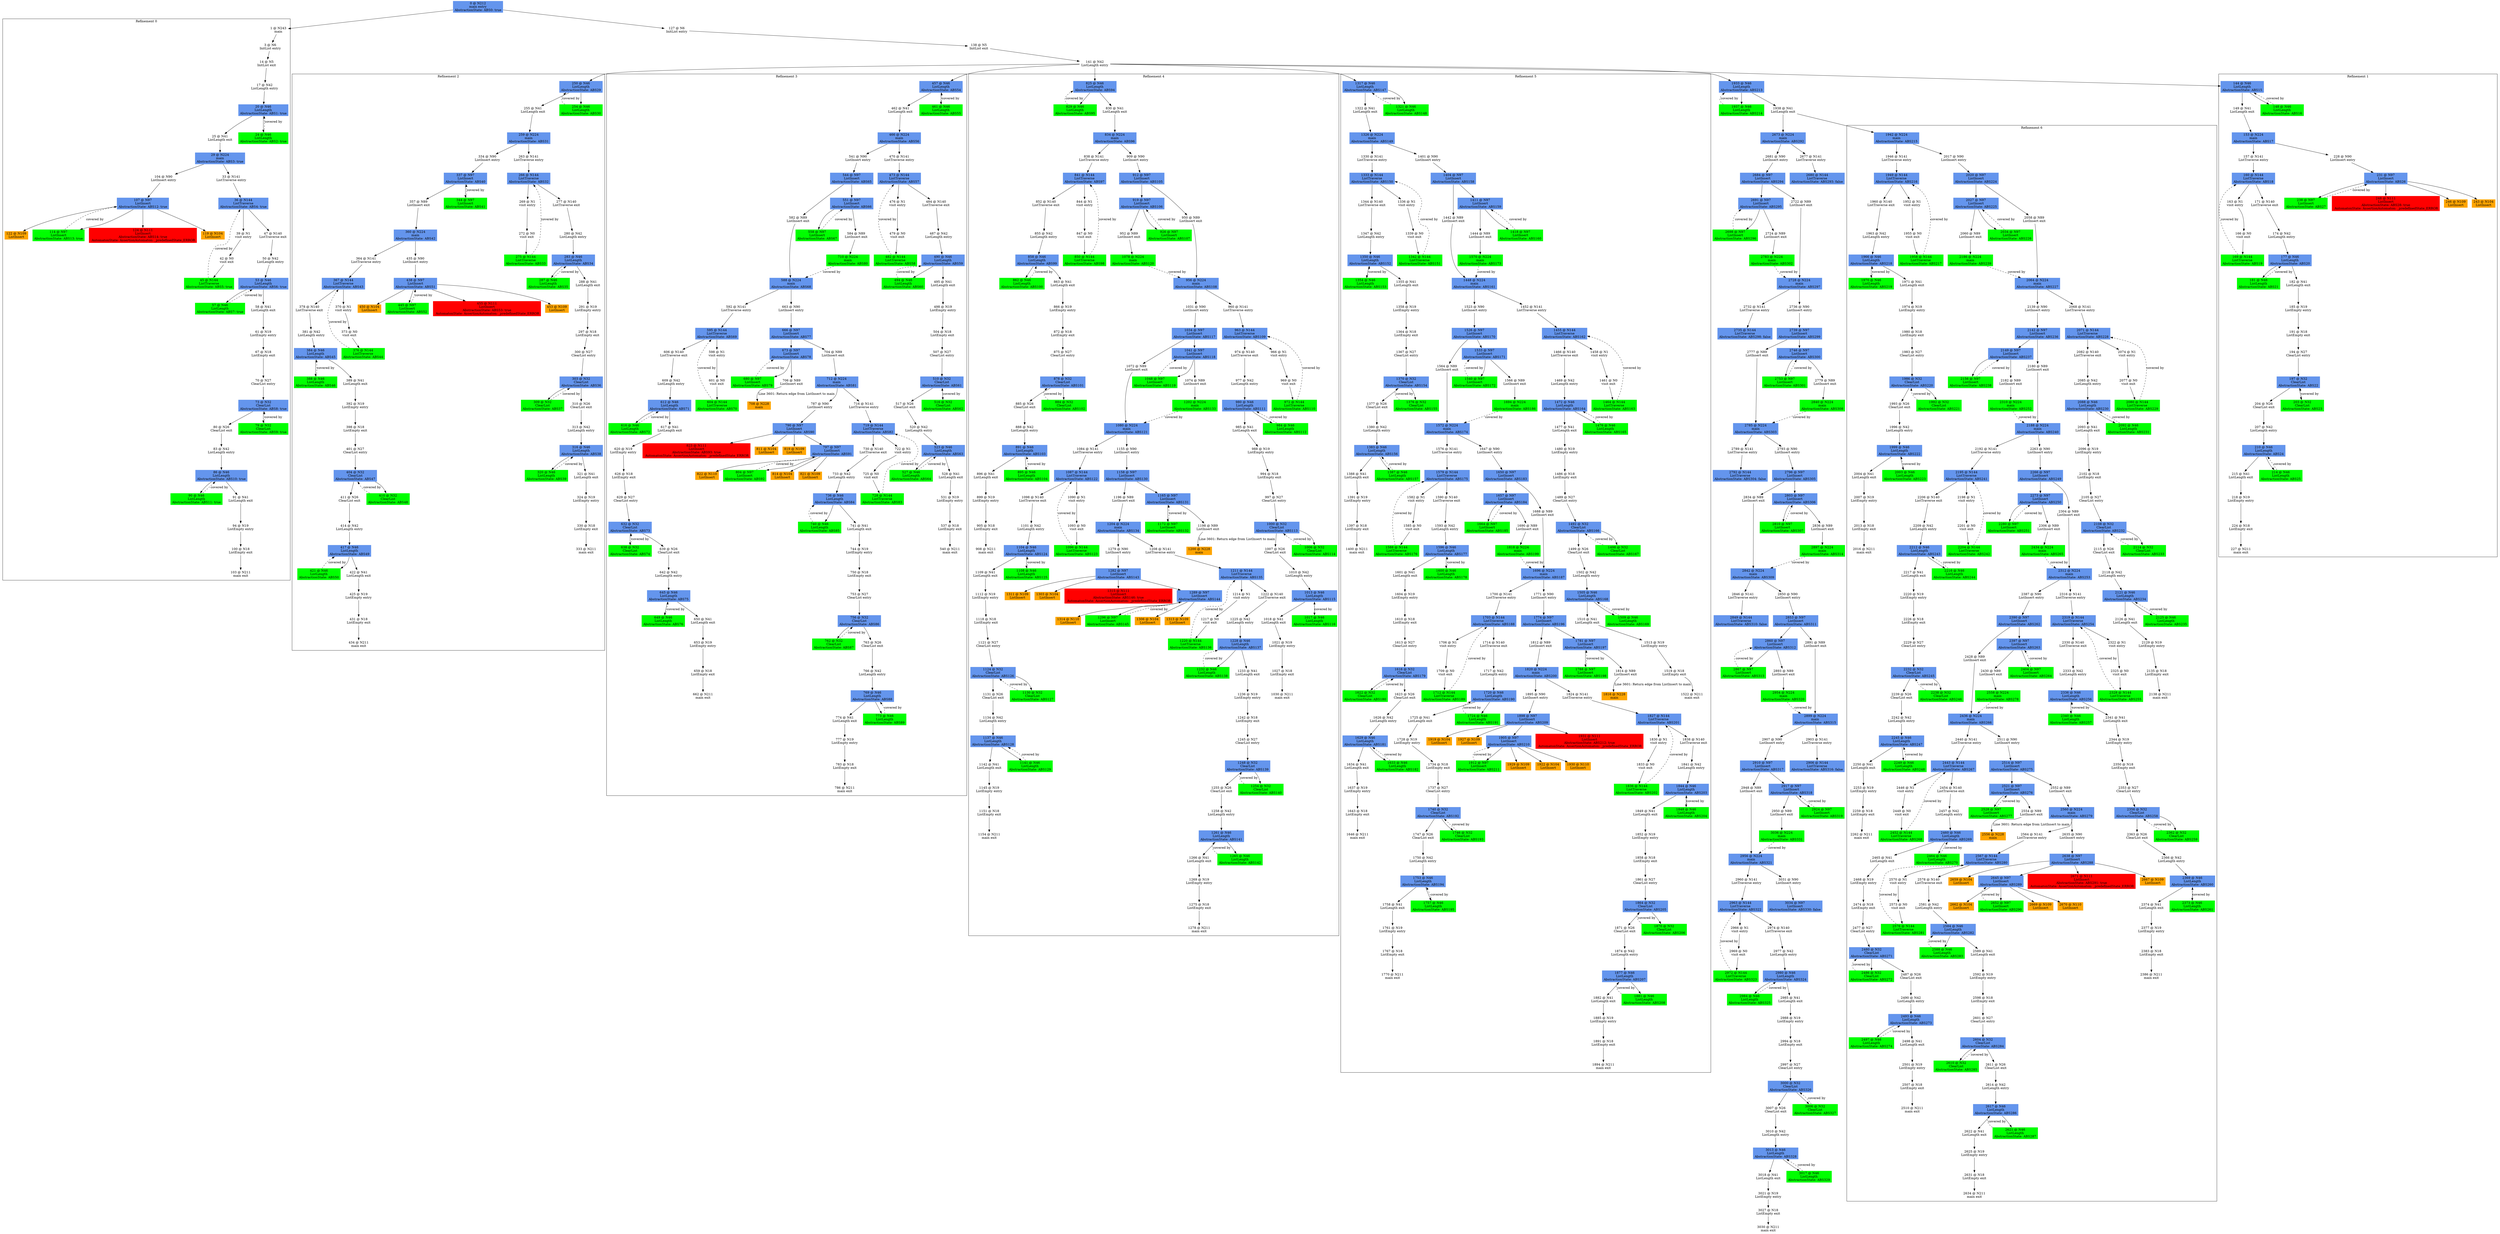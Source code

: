 digraph ARG {
node [style="filled" shape="box" color="white"]
subgraph cluster_0 {
label="Refinement 0"
1 [label="1 @ N243\nmain\n" id="1"]
3 [label="3 @ N6\nInitList entry\n" id="3"]
14 [label="14 @ N5\nInitList exit\n" id="14"]
17 [label="17 @ N42\nListLength entry\n" id="17"]
20 [fillcolor="cornflowerblue" label="20 @ N46\nListLength\nAbstractionState: ABS1: true\n" id="20"]
25 [label="25 @ N41\nListLength exit\n" id="25"]
29 [fillcolor="cornflowerblue" label="29 @ N224\nmain\nAbstractionState: ABS3: true\n" id="29"]
104 [label="104 @ N90\nListInsert entry\n" id="104"]
107 [fillcolor="cornflowerblue" label="107 @ N97\nListInsert\nAbstractionState: ABS12: true\n" id="107"]
124 [fillcolor="red" label="124 @ N111\nListInsert\nAbstractionState: ABS14: true\n AutomatonState: AssertionAutomaton: _predefinedState_ERROR\n" id="124"]
114 [fillcolor="green" label="114 @ N97\nListInsert\nAbstractionState: ABS13: true\n" id="114"]
119 [fillcolor="orange" label="119 @ N104\nListInsert\n" id="119"]
122 [fillcolor="orange" label="122 @ N109\nListInsert\n" id="122"]
33 [label="33 @ N141\nListTraverse entry\n" id="33"]
36 [fillcolor="cornflowerblue" label="36 @ N144\nListTraverse\nAbstractionState: ABS4: true\n" id="36"]
39 [label="39 @ N1\nvisit entry\n" id="39"]
42 [label="42 @ N0\nvisit exit\n" id="42"]
45 [fillcolor="green" label="45 @ N144\nListTraverse\nAbstractionState: ABS5: true\n" id="45"]
47 [label="47 @ N140\nListTraverse exit\n" id="47"]
50 [label="50 @ N42\nListLength entry\n" id="50"]
53 [fillcolor="cornflowerblue" label="53 @ N46\nListLength\nAbstractionState: ABS6: true\n" id="53"]
57 [fillcolor="green" label="57 @ N46\nListLength\nAbstractionState: ABS7: true\n" id="57"]
58 [label="58 @ N41\nListLength exit\n" id="58"]
61 [label="61 @ N19\nListEmpty entry\n" id="61"]
67 [label="67 @ N18\nListEmpty exit\n" id="67"]
70 [label="70 @ N27\nClearList entry\n" id="70"]
73 [fillcolor="cornflowerblue" label="73 @ N32\nClearList\nAbstractionState: ABS8: true\n" id="73"]
80 [label="80 @ N26\nClearList exit\n" id="80"]
83 [label="83 @ N42\nListLength entry\n" id="83"]
86 [fillcolor="cornflowerblue" label="86 @ N46\nListLength\nAbstractionState: ABS10: true\n" id="86"]
90 [fillcolor="green" label="90 @ N46\nListLength\nAbstractionState: ABS11: true\n" id="90"]
91 [label="91 @ N41\nListLength exit\n" id="91"]
94 [label="94 @ N19\nListEmpty entry\n" id="94"]
100 [label="100 @ N18\nListEmpty exit\n" id="100"]
103 [label="103 @ N211\nmain exit\n" id="103"]
79 [fillcolor="green" label="79 @ N32\nClearList\nAbstractionState: ABS9: true\n" id="79"]
24 [fillcolor="green" label="24 @ N46\nListLength\nAbstractionState: ABS2: true\n" id="24"]
1 -> 3 []
3 -> 14 []
14 -> 17 []
17 -> 20 []
24 -> 20 [style="dashed" weight="0" label="covered by"]
20 -> 24 []
20 -> 25 []
25 -> 29 []
29 -> 33 []
29 -> 104 []
104 -> 107 []
114 -> 107 [style="dashed" weight="0" label="covered by"]
107 -> 122 []
107 -> 119 []
107 -> 114 []
107 -> 124 []
33 -> 36 []
45 -> 36 [style="dashed" weight="0" label="covered by"]
36 -> 47 []
36 -> 39 []
39 -> 42 []
42 -> 45 []
47 -> 50 []
50 -> 53 []
57 -> 53 [style="dashed" weight="0" label="covered by"]
53 -> 58 []
53 -> 57 []
58 -> 61 []
61 -> 67 []
67 -> 70 []
70 -> 73 []
79 -> 73 [style="dashed" weight="0" label="covered by"]
73 -> 79 []
73 -> 80 []
80 -> 83 []
83 -> 86 []
90 -> 86 [style="dashed" weight="0" label="covered by"]
86 -> 91 []
86 -> 90 []
91 -> 94 []
94 -> 100 []
100 -> 103 []
}
0 -> 1
subgraph cluster_1 {
label="Refinement 1"
144 [fillcolor="cornflowerblue" label="144 @ N46\nListLength\nAbstractionState: ABS15\n" id="144"]
149 [label="149 @ N41\nListLength exit\n" id="149"]
153 [fillcolor="cornflowerblue" label="153 @ N224\nmain\nAbstractionState: ABS17\n" id="153"]
157 [label="157 @ N141\nListTraverse entry\n" id="157"]
160 [fillcolor="cornflowerblue" label="160 @ N144\nListTraverse\nAbstractionState: ABS18\n" id="160"]
163 [label="163 @ N1\nvisit entry\n" id="163"]
166 [label="166 @ N0\nvisit exit\n" id="166"]
169 [fillcolor="green" label="169 @ N144\nListTraverse\nAbstractionState: ABS19\n" id="169"]
171 [label="171 @ N140\nListTraverse exit\n" id="171"]
174 [label="174 @ N42\nListLength entry\n" id="174"]
177 [fillcolor="cornflowerblue" label="177 @ N46\nListLength\nAbstractionState: ABS20\n" id="177"]
181 [fillcolor="green" label="181 @ N46\nListLength\nAbstractionState: ABS21\n" id="181"]
182 [label="182 @ N41\nListLength exit\n" id="182"]
185 [label="185 @ N19\nListEmpty entry\n" id="185"]
191 [label="191 @ N18\nListEmpty exit\n" id="191"]
194 [label="194 @ N27\nClearList entry\n" id="194"]
197 [fillcolor="cornflowerblue" label="197 @ N32\nClearList\nAbstractionState: ABS22\n" id="197"]
204 [label="204 @ N26\nClearList exit\n" id="204"]
207 [label="207 @ N42\nListLength entry\n" id="207"]
210 [fillcolor="cornflowerblue" label="210 @ N46\nListLength\nAbstractionState: ABS24\n" id="210"]
215 [label="215 @ N41\nListLength exit\n" id="215"]
218 [label="218 @ N19\nListEmpty entry\n" id="218"]
224 [label="224 @ N18\nListEmpty exit\n" id="224"]
227 [label="227 @ N211\nmain exit\n" id="227"]
214 [fillcolor="green" label="214 @ N46\nListLength\nAbstractionState: ABS25\n" id="214"]
203 [fillcolor="green" label="203 @ N32\nClearList\nAbstractionState: ABS23\n" id="203"]
228 [label="228 @ N90\nListInsert entry\n" id="228"]
231 [fillcolor="cornflowerblue" label="231 @ N97\nListInsert\nAbstractionState: ABS26\n" id="231"]
248 [fillcolor="red" label="248 @ N111\nListInsert\nAbstractionState: ABS28: true\n AutomatonState: AssertionAutomaton: _predefinedState_ERROR\n" id="248"]
246 [fillcolor="orange" label="246 @ N109\nListInsert\n" id="246"]
243 [fillcolor="orange" label="243 @ N104\nListInsert\n" id="243"]
238 [fillcolor="green" label="238 @ N97\nListInsert\nAbstractionState: ABS27\n" id="238"]
148 [fillcolor="green" label="148 @ N46\nListLength\nAbstractionState: ABS16\n" id="148"]
148 -> 144 [style="dashed" weight="0" label="covered by"]
144 -> 148 []
144 -> 149 []
149 -> 153 []
153 -> 228 []
153 -> 157 []
157 -> 160 []
169 -> 160 [style="dashed" weight="0" label="covered by"]
160 -> 171 []
160 -> 163 []
163 -> 166 []
166 -> 169 []
171 -> 174 []
174 -> 177 []
181 -> 177 [style="dashed" weight="0" label="covered by"]
177 -> 182 []
177 -> 181 []
182 -> 185 []
185 -> 191 []
191 -> 194 []
194 -> 197 []
203 -> 197 [style="dashed" weight="0" label="covered by"]
197 -> 203 []
197 -> 204 []
204 -> 207 []
207 -> 210 []
214 -> 210 [style="dashed" weight="0" label="covered by"]
210 -> 214 []
210 -> 215 []
215 -> 218 []
218 -> 224 []
224 -> 227 []
228 -> 231 []
238 -> 231 [style="dashed" weight="0" label="covered by"]
231 -> 238 []
231 -> 243 []
231 -> 246 []
231 -> 248 []
}
141 -> 144
subgraph cluster_2 {
label="Refinement 2"
250 [fillcolor="cornflowerblue" label="250 @ N46\nListLength\nAbstractionState: ABS29\n" id="250"]
255 [label="255 @ N41\nListLength exit\n" id="255"]
259 [fillcolor="cornflowerblue" label="259 @ N224\nmain\nAbstractionState: ABS31\n" id="259"]
334 [label="334 @ N90\nListInsert entry\n" id="334"]
337 [fillcolor="cornflowerblue" label="337 @ N97\nListInsert\nAbstractionState: ABS40\n" id="337"]
344 [fillcolor="green" label="344 @ N97\nListInsert\nAbstractionState: ABS41\n" id="344"]
357 [label="357 @ N89\nListInsert exit\n" id="357"]
360 [fillcolor="cornflowerblue" label="360 @ N224\nmain\nAbstractionState: ABS42\n" id="360"]
435 [label="435 @ N90\nListInsert entry\n" id="435"]
438 [fillcolor="cornflowerblue" label="438 @ N97\nListInsert\nAbstractionState: ABS51\n" id="438"]
450 [fillcolor="orange" label="450 @ N104\nListInsert\n" id="450"]
455 [fillcolor="red" label="455 @ N111\nListInsert\nAbstractionState: ABS53: true\n AutomatonState: AssertionAutomaton: _predefinedState_ERROR\n" id="455"]
445 [fillcolor="green" label="445 @ N97\nListInsert\nAbstractionState: ABS52\n" id="445"]
453 [fillcolor="orange" label="453 @ N109\nListInsert\n" id="453"]
364 [label="364 @ N141\nListTraverse entry\n" id="364"]
367 [fillcolor="cornflowerblue" label="367 @ N144\nListTraverse\nAbstractionState: ABS43\n" id="367"]
370 [label="370 @ N1\nvisit entry\n" id="370"]
373 [label="373 @ N0\nvisit exit\n" id="373"]
376 [fillcolor="green" label="376 @ N144\nListTraverse\nAbstractionState: ABS44\n" id="376"]
378 [label="378 @ N140\nListTraverse exit\n" id="378"]
381 [label="381 @ N42\nListLength entry\n" id="381"]
384 [fillcolor="cornflowerblue" label="384 @ N46\nListLength\nAbstractionState: ABS45\n" id="384"]
389 [label="389 @ N41\nListLength exit\n" id="389"]
392 [label="392 @ N19\nListEmpty entry\n" id="392"]
398 [label="398 @ N18\nListEmpty exit\n" id="398"]
401 [label="401 @ N27\nClearList entry\n" id="401"]
404 [fillcolor="cornflowerblue" label="404 @ N32\nClearList\nAbstractionState: ABS47\n" id="404"]
410 [fillcolor="green" label="410 @ N32\nClearList\nAbstractionState: ABS48\n" id="410"]
411 [label="411 @ N26\nClearList exit\n" id="411"]
414 [label="414 @ N42\nListLength entry\n" id="414"]
417 [fillcolor="cornflowerblue" label="417 @ N46\nListLength\nAbstractionState: ABS49\n" id="417"]
421 [fillcolor="green" label="421 @ N46\nListLength\nAbstractionState: ABS50\n" id="421"]
422 [label="422 @ N41\nListLength exit\n" id="422"]
425 [label="425 @ N19\nListEmpty entry\n" id="425"]
431 [label="431 @ N18\nListEmpty exit\n" id="431"]
434 [label="434 @ N211\nmain exit\n" id="434"]
388 [fillcolor="green" label="388 @ N46\nListLength\nAbstractionState: ABS46\n" id="388"]
263 [label="263 @ N141\nListTraverse entry\n" id="263"]
266 [fillcolor="cornflowerblue" label="266 @ N144\nListTraverse\nAbstractionState: ABS32\n" id="266"]
269 [label="269 @ N1\nvisit entry\n" id="269"]
272 [label="272 @ N0\nvisit exit\n" id="272"]
275 [fillcolor="green" label="275 @ N144\nListTraverse\nAbstractionState: ABS33\n" id="275"]
277 [label="277 @ N140\nListTraverse exit\n" id="277"]
280 [label="280 @ N42\nListLength entry\n" id="280"]
283 [fillcolor="cornflowerblue" label="283 @ N46\nListLength\nAbstractionState: ABS34\n" id="283"]
287 [fillcolor="green" label="287 @ N46\nListLength\nAbstractionState: ABS35\n" id="287"]
288 [label="288 @ N41\nListLength exit\n" id="288"]
291 [label="291 @ N19\nListEmpty entry\n" id="291"]
297 [label="297 @ N18\nListEmpty exit\n" id="297"]
300 [label="300 @ N27\nClearList entry\n" id="300"]
303 [fillcolor="cornflowerblue" label="303 @ N32\nClearList\nAbstractionState: ABS36\n" id="303"]
310 [label="310 @ N26\nClearList exit\n" id="310"]
313 [label="313 @ N42\nListLength entry\n" id="313"]
316 [fillcolor="cornflowerblue" label="316 @ N46\nListLength\nAbstractionState: ABS38\n" id="316"]
321 [label="321 @ N41\nListLength exit\n" id="321"]
324 [label="324 @ N19\nListEmpty entry\n" id="324"]
330 [label="330 @ N18\nListEmpty exit\n" id="330"]
333 [label="333 @ N211\nmain exit\n" id="333"]
320 [fillcolor="green" label="320 @ N46\nListLength\nAbstractionState: ABS39\n" id="320"]
309 [fillcolor="green" label="309 @ N32\nClearList\nAbstractionState: ABS37\n" id="309"]
254 [fillcolor="green" label="254 @ N46\nListLength\nAbstractionState: ABS30\n" id="254"]
254 -> 250 [style="dashed" weight="0" label="covered by"]
250 -> 254 []
250 -> 255 []
255 -> 259 []
259 -> 263 []
259 -> 334 []
334 -> 337 []
344 -> 337 [style="dashed" weight="0" label="covered by"]
337 -> 357 []
337 -> 344 []
357 -> 360 []
360 -> 364 []
360 -> 435 []
435 -> 438 []
445 -> 438 [style="dashed" weight="0" label="covered by"]
438 -> 453 []
438 -> 445 []
438 -> 455 []
438 -> 450 []
364 -> 367 []
376 -> 367 [style="dashed" weight="0" label="covered by"]
367 -> 378 []
367 -> 370 []
370 -> 373 []
373 -> 376 []
378 -> 381 []
381 -> 384 []
388 -> 384 [style="dashed" weight="0" label="covered by"]
384 -> 388 []
384 -> 389 []
389 -> 392 []
392 -> 398 []
398 -> 401 []
401 -> 404 []
410 -> 404 [style="dashed" weight="0" label="covered by"]
404 -> 411 []
404 -> 410 []
411 -> 414 []
414 -> 417 []
421 -> 417 [style="dashed" weight="0" label="covered by"]
417 -> 422 []
417 -> 421 []
422 -> 425 []
425 -> 431 []
431 -> 434 []
263 -> 266 []
275 -> 266 [style="dashed" weight="0" label="covered by"]
266 -> 277 []
266 -> 269 []
269 -> 272 []
272 -> 275 []
277 -> 280 []
280 -> 283 []
287 -> 283 [style="dashed" weight="0" label="covered by"]
283 -> 288 []
283 -> 287 []
288 -> 291 []
291 -> 297 []
297 -> 300 []
300 -> 303 []
309 -> 303 [style="dashed" weight="0" label="covered by"]
303 -> 309 []
303 -> 310 []
310 -> 313 []
313 -> 316 []
320 -> 316 [style="dashed" weight="0" label="covered by"]
316 -> 320 []
316 -> 321 []
321 -> 324 []
324 -> 330 []
330 -> 333 []
}
141 -> 250
subgraph cluster_3 {
label="Refinement 3"
457 [fillcolor="cornflowerblue" label="457 @ N46\nListLength\nAbstractionState: ABS54\n" id="457"]
462 [label="462 @ N41\nListLength exit\n" id="462"]
466 [fillcolor="cornflowerblue" label="466 @ N224\nmain\nAbstractionState: ABS56\n" id="466"]
541 [label="541 @ N90\nListInsert entry\n" id="541"]
544 [fillcolor="cornflowerblue" label="544 @ N97\nListInsert\nAbstractionState: ABS65\n" id="544"]
551 [fillcolor="cornflowerblue" label="551 @ N97\nListInsert\nAbstractionState: ABS66\n" id="551"]
584 [label="584 @ N89\nListInsert exit\n" id="584"]
710 [fillcolor="green" label="710 @ N224\nmain\nAbstractionState: ABS80\n" id="710"]
558 [fillcolor="green" label="558 @ N97\nListInsert\nAbstractionState: ABS67\n" id="558"]
582 [label="582 @ N89\nListInsert exit\n" id="582"]
588 [fillcolor="cornflowerblue" label="588 @ N224\nmain\nAbstractionState: ABS68\n" id="588"]
663 [label="663 @ N90\nListInsert entry\n" id="663"]
666 [fillcolor="cornflowerblue" label="666 @ N97\nListInsert\nAbstractionState: ABS77\n" id="666"]
673 [fillcolor="cornflowerblue" label="673 @ N97\nListInsert\nAbstractionState: ABS78\n" id="673"]
706 [label="706 @ N89\nListInsert exit\n" id="706"]
708 [fillcolor="orange" label="708 @ N228\nmain\n" id="708"]
680 [fillcolor="green" label="680 @ N97\nListInsert\nAbstractionState: ABS79\n" id="680"]
704 [label="704 @ N89\nListInsert exit\n" id="704"]
712 [fillcolor="cornflowerblue" label="712 @ N224\nmain\nAbstractionState: ABS81\n" id="712"]
716 [label="716 @ N141\nListTraverse entry\n" id="716"]
719 [fillcolor="cornflowerblue" label="719 @ N144\nListTraverse\nAbstractionState: ABS82\n" id="719"]
730 [label="730 @ N140\nListTraverse exit\n" id="730"]
733 [label="733 @ N42\nListLength entry\n" id="733"]
736 [fillcolor="cornflowerblue" label="736 @ N46\nListLength\nAbstractionState: ABS84\n" id="736"]
740 [fillcolor="green" label="740 @ N46\nListLength\nAbstractionState: ABS85\n" id="740"]
741 [label="741 @ N41\nListLength exit\n" id="741"]
744 [label="744 @ N19\nListEmpty entry\n" id="744"]
750 [label="750 @ N18\nListEmpty exit\n" id="750"]
753 [label="753 @ N27\nClearList entry\n" id="753"]
756 [fillcolor="cornflowerblue" label="756 @ N32\nClearList\nAbstractionState: ABS86\n" id="756"]
763 [label="763 @ N26\nClearList exit\n" id="763"]
766 [label="766 @ N42\nListLength entry\n" id="766"]
769 [fillcolor="cornflowerblue" label="769 @ N46\nListLength\nAbstractionState: ABS88\n" id="769"]
774 [label="774 @ N41\nListLength exit\n" id="774"]
777 [label="777 @ N19\nListEmpty entry\n" id="777"]
783 [label="783 @ N18\nListEmpty exit\n" id="783"]
786 [label="786 @ N211\nmain exit\n" id="786"]
773 [fillcolor="green" label="773 @ N46\nListLength\nAbstractionState: ABS89\n" id="773"]
762 [fillcolor="green" label="762 @ N32\nClearList\nAbstractionState: ABS87\n" id="762"]
722 [label="722 @ N1\nvisit entry\n" id="722"]
725 [label="725 @ N0\nvisit exit\n" id="725"]
728 [fillcolor="green" label="728 @ N144\nListTraverse\nAbstractionState: ABS83\n" id="728"]
787 [label="787 @ N90\nListInsert entry\n" id="787"]
790 [fillcolor="cornflowerblue" label="790 @ N97\nListInsert\nAbstractionState: ABS90\n" id="790"]
819 [fillcolor="orange" label="819 @ N109\nListInsert\n" id="819"]
797 [fillcolor="cornflowerblue" label="797 @ N97\nListInsert\nAbstractionState: ABS91\n" id="797"]
822 [fillcolor="orange" label="822 @ N110\nListInsert\n" id="822"]
814 [fillcolor="orange" label="814 @ N104\nListInsert\n" id="814"]
804 [fillcolor="green" label="804 @ N97\nListInsert\nAbstractionState: ABS92\n" id="804"]
821 [fillcolor="orange" label="821 @ N109\nListInsert\n" id="821"]
823 [fillcolor="red" label="823 @ N111\nListInsert\nAbstractionState: ABS93: true\n AutomatonState: AssertionAutomaton: _predefinedState_ERROR\n" id="823"]
811 [fillcolor="orange" label="811 @ N104\nListInsert\n" id="811"]
592 [label="592 @ N141\nListTraverse entry\n" id="592"]
595 [fillcolor="cornflowerblue" label="595 @ N144\nListTraverse\nAbstractionState: ABS69\n" id="595"]
598 [label="598 @ N1\nvisit entry\n" id="598"]
601 [label="601 @ N0\nvisit exit\n" id="601"]
604 [fillcolor="green" label="604 @ N144\nListTraverse\nAbstractionState: ABS70\n" id="604"]
606 [label="606 @ N140\nListTraverse exit\n" id="606"]
609 [label="609 @ N42\nListLength entry\n" id="609"]
612 [fillcolor="cornflowerblue" label="612 @ N46\nListLength\nAbstractionState: ABS71\n" id="612"]
617 [label="617 @ N41\nListLength exit\n" id="617"]
620 [label="620 @ N19\nListEmpty entry\n" id="620"]
626 [label="626 @ N18\nListEmpty exit\n" id="626"]
629 [label="629 @ N27\nClearList entry\n" id="629"]
632 [fillcolor="cornflowerblue" label="632 @ N32\nClearList\nAbstractionState: ABS73\n" id="632"]
639 [label="639 @ N26\nClearList exit\n" id="639"]
642 [label="642 @ N42\nListLength entry\n" id="642"]
645 [fillcolor="cornflowerblue" label="645 @ N46\nListLength\nAbstractionState: ABS75\n" id="645"]
649 [fillcolor="green" label="649 @ N46\nListLength\nAbstractionState: ABS76\n" id="649"]
650 [label="650 @ N41\nListLength exit\n" id="650"]
653 [label="653 @ N19\nListEmpty entry\n" id="653"]
659 [label="659 @ N18\nListEmpty exit\n" id="659"]
662 [label="662 @ N211\nmain exit\n" id="662"]
638 [fillcolor="green" label="638 @ N32\nClearList\nAbstractionState: ABS74\n" id="638"]
616 [fillcolor="green" label="616 @ N46\nListLength\nAbstractionState: ABS72\n" id="616"]
470 [label="470 @ N141\nListTraverse entry\n" id="470"]
473 [fillcolor="cornflowerblue" label="473 @ N144\nListTraverse\nAbstractionState: ABS57\n" id="473"]
476 [label="476 @ N1\nvisit entry\n" id="476"]
479 [label="479 @ N0\nvisit exit\n" id="479"]
482 [fillcolor="green" label="482 @ N144\nListTraverse\nAbstractionState: ABS58\n" id="482"]
484 [label="484 @ N140\nListTraverse exit\n" id="484"]
487 [label="487 @ N42\nListLength entry\n" id="487"]
490 [fillcolor="cornflowerblue" label="490 @ N46\nListLength\nAbstractionState: ABS59\n" id="490"]
495 [label="495 @ N41\nListLength exit\n" id="495"]
498 [label="498 @ N19\nListEmpty entry\n" id="498"]
504 [label="504 @ N18\nListEmpty exit\n" id="504"]
507 [label="507 @ N27\nClearList entry\n" id="507"]
510 [fillcolor="cornflowerblue" label="510 @ N32\nClearList\nAbstractionState: ABS61\n" id="510"]
516 [fillcolor="green" label="516 @ N32\nClearList\nAbstractionState: ABS62\n" id="516"]
517 [label="517 @ N26\nClearList exit\n" id="517"]
520 [label="520 @ N42\nListLength entry\n" id="520"]
523 [fillcolor="cornflowerblue" label="523 @ N46\nListLength\nAbstractionState: ABS63\n" id="523"]
527 [fillcolor="green" label="527 @ N46\nListLength\nAbstractionState: ABS64\n" id="527"]
528 [label="528 @ N41\nListLength exit\n" id="528"]
531 [label="531 @ N19\nListEmpty entry\n" id="531"]
537 [label="537 @ N18\nListEmpty exit\n" id="537"]
540 [label="540 @ N211\nmain exit\n" id="540"]
494 [fillcolor="green" label="494 @ N46\nListLength\nAbstractionState: ABS60\n" id="494"]
461 [fillcolor="green" label="461 @ N46\nListLength\nAbstractionState: ABS55\n" id="461"]
461 -> 457 [style="dashed" weight="0" label="covered by"]
457 -> 461 []
457 -> 462 []
462 -> 466 []
466 -> 470 []
466 -> 541 []
541 -> 544 []
544 -> 582 []
544 -> 551 []
558 -> 551 [style="dashed" weight="0" label="covered by"]
551 -> 558 []
551 -> 584 []
584 -> 710 []
582 -> 588 []
710 -> 588 [style="dashed" weight="0" label="covered by"]
588 -> 592 []
588 -> 663 []
663 -> 666 []
666 -> 704 []
666 -> 673 []
680 -> 673 [style="dashed" weight="0" label="covered by"]
673 -> 680 []
673 -> 706 []
706 -> 708 [label="Line 3601: Return edge from ListInsert to main" id="706 -> 708"]
704 -> 712 []
712 -> 787 []
712 -> 716 []
716 -> 719 []
728 -> 719 [style="dashed" weight="0" label="covered by"]
719 -> 722 []
719 -> 730 []
730 -> 733 []
733 -> 736 []
740 -> 736 [style="dashed" weight="0" label="covered by"]
736 -> 741 []
736 -> 740 []
741 -> 744 []
744 -> 750 []
750 -> 753 []
753 -> 756 []
762 -> 756 [style="dashed" weight="0" label="covered by"]
756 -> 762 []
756 -> 763 []
763 -> 766 []
766 -> 769 []
773 -> 769 [style="dashed" weight="0" label="covered by"]
769 -> 773 []
769 -> 774 []
774 -> 777 []
777 -> 783 []
783 -> 786 []
722 -> 725 []
725 -> 728 []
787 -> 790 []
790 -> 811 []
790 -> 823 []
790 -> 797 []
790 -> 819 []
804 -> 797 [style="dashed" weight="0" label="covered by"]
797 -> 821 []
797 -> 804 []
797 -> 814 []
797 -> 822 []
592 -> 595 []
604 -> 595 [style="dashed" weight="0" label="covered by"]
595 -> 606 []
595 -> 598 []
598 -> 601 []
601 -> 604 []
606 -> 609 []
609 -> 612 []
616 -> 612 [style="dashed" weight="0" label="covered by"]
612 -> 616 []
612 -> 617 []
617 -> 620 []
620 -> 626 []
626 -> 629 []
629 -> 632 []
638 -> 632 [style="dashed" weight="0" label="covered by"]
632 -> 638 []
632 -> 639 []
639 -> 642 []
642 -> 645 []
649 -> 645 [style="dashed" weight="0" label="covered by"]
645 -> 650 []
645 -> 649 []
650 -> 653 []
653 -> 659 []
659 -> 662 []
470 -> 473 []
482 -> 473 [style="dashed" weight="0" label="covered by"]
473 -> 484 []
473 -> 476 []
476 -> 479 []
479 -> 482 []
484 -> 487 []
487 -> 490 []
494 -> 490 [style="dashed" weight="0" label="covered by"]
490 -> 494 []
490 -> 495 []
495 -> 498 []
498 -> 504 []
504 -> 507 []
507 -> 510 []
516 -> 510 [style="dashed" weight="0" label="covered by"]
510 -> 517 []
510 -> 516 []
517 -> 520 []
520 -> 523 []
527 -> 523 [style="dashed" weight="0" label="covered by"]
523 -> 528 []
523 -> 527 []
528 -> 531 []
531 -> 537 []
537 -> 540 []
}
141 -> 457
subgraph cluster_4 {
label="Refinement 4"
825 [fillcolor="cornflowerblue" label="825 @ N46\nListLength\nAbstractionState: ABS94\n" id="825"]
829 [fillcolor="green" label="829 @ N46\nListLength\nAbstractionState: ABS95\n" id="829"]
830 [label="830 @ N41\nListLength exit\n" id="830"]
834 [fillcolor="cornflowerblue" label="834 @ N224\nmain\nAbstractionState: ABS96\n" id="834"]
838 [label="838 @ N141\nListTraverse entry\n" id="838"]
841 [fillcolor="cornflowerblue" label="841 @ N144\nListTraverse\nAbstractionState: ABS97\n" id="841"]
852 [label="852 @ N140\nListTraverse exit\n" id="852"]
855 [label="855 @ N42\nListLength entry\n" id="855"]
858 [fillcolor="cornflowerblue" label="858 @ N46\nListLength\nAbstractionState: ABS99\n" id="858"]
863 [label="863 @ N41\nListLength exit\n" id="863"]
866 [label="866 @ N19\nListEmpty entry\n" id="866"]
872 [label="872 @ N18\nListEmpty exit\n" id="872"]
875 [label="875 @ N27\nClearList entry\n" id="875"]
878 [fillcolor="cornflowerblue" label="878 @ N32\nClearList\nAbstractionState: ABS101\n" id="878"]
885 [label="885 @ N26\nClearList exit\n" id="885"]
888 [label="888 @ N42\nListLength entry\n" id="888"]
891 [fillcolor="cornflowerblue" label="891 @ N46\nListLength\nAbstractionState: ABS103\n" id="891"]
896 [label="896 @ N41\nListLength exit\n" id="896"]
899 [label="899 @ N19\nListEmpty entry\n" id="899"]
905 [label="905 @ N18\nListEmpty exit\n" id="905"]
908 [label="908 @ N211\nmain exit\n" id="908"]
895 [fillcolor="green" label="895 @ N46\nListLength\nAbstractionState: ABS104\n" id="895"]
884 [fillcolor="green" label="884 @ N32\nClearList\nAbstractionState: ABS102\n" id="884"]
862 [fillcolor="green" label="862 @ N46\nListLength\nAbstractionState: ABS100\n" id="862"]
844 [label="844 @ N1\nvisit entry\n" id="844"]
847 [label="847 @ N0\nvisit exit\n" id="847"]
850 [fillcolor="green" label="850 @ N144\nListTraverse\nAbstractionState: ABS98\n" id="850"]
909 [label="909 @ N90\nListInsert entry\n" id="909"]
912 [fillcolor="cornflowerblue" label="912 @ N97\nListInsert\nAbstractionState: ABS105\n" id="912"]
919 [fillcolor="cornflowerblue" label="919 @ N97\nListInsert\nAbstractionState: ABS106\n" id="919"]
952 [label="952 @ N89\nListInsert exit\n" id="952"]
1078 [fillcolor="green" label="1078 @ N224\nmain\nAbstractionState: ABS120\n" id="1078"]
926 [fillcolor="green" label="926 @ N97\nListInsert\nAbstractionState: ABS107\n" id="926"]
950 [label="950 @ N89\nListInsert exit\n" id="950"]
956 [fillcolor="cornflowerblue" label="956 @ N224\nmain\nAbstractionState: ABS108\n" id="956"]
960 [label="960 @ N141\nListTraverse entry\n" id="960"]
963 [fillcolor="cornflowerblue" label="963 @ N144\nListTraverse\nAbstractionState: ABS109\n" id="963"]
974 [label="974 @ N140\nListTraverse exit\n" id="974"]
977 [label="977 @ N42\nListLength entry\n" id="977"]
980 [fillcolor="cornflowerblue" label="980 @ N46\nListLength\nAbstractionState: ABS111\n" id="980"]
985 [label="985 @ N41\nListLength exit\n" id="985"]
988 [label="988 @ N19\nListEmpty entry\n" id="988"]
994 [label="994 @ N18\nListEmpty exit\n" id="994"]
997 [label="997 @ N27\nClearList entry\n" id="997"]
1000 [fillcolor="cornflowerblue" label="1000 @ N32\nClearList\nAbstractionState: ABS113\n" id="1000"]
1006 [fillcolor="green" label="1006 @ N32\nClearList\nAbstractionState: ABS114\n" id="1006"]
1007 [label="1007 @ N26\nClearList exit\n" id="1007"]
1010 [label="1010 @ N42\nListLength entry\n" id="1010"]
1013 [fillcolor="cornflowerblue" label="1013 @ N46\nListLength\nAbstractionState: ABS115\n" id="1013"]
1018 [label="1018 @ N41\nListLength exit\n" id="1018"]
1021 [label="1021 @ N19\nListEmpty entry\n" id="1021"]
1027 [label="1027 @ N18\nListEmpty exit\n" id="1027"]
1030 [label="1030 @ N211\nmain exit\n" id="1030"]
1017 [fillcolor="green" label="1017 @ N46\nListLength\nAbstractionState: ABS116\n" id="1017"]
984 [fillcolor="green" label="984 @ N46\nListLength\nAbstractionState: ABS112\n" id="984"]
966 [label="966 @ N1\nvisit entry\n" id="966"]
969 [label="969 @ N0\nvisit exit\n" id="969"]
972 [fillcolor="green" label="972 @ N144\nListTraverse\nAbstractionState: ABS110\n" id="972"]
1031 [label="1031 @ N90\nListInsert entry\n" id="1031"]
1034 [fillcolor="cornflowerblue" label="1034 @ N97\nListInsert\nAbstractionState: ABS117\n" id="1034"]
1041 [fillcolor="cornflowerblue" label="1041 @ N97\nListInsert\nAbstractionState: ABS118\n" id="1041"]
1048 [fillcolor="green" label="1048 @ N97\nListInsert\nAbstractionState: ABS119\n" id="1048"]
1074 [label="1074 @ N89\nListInsert exit\n" id="1074"]
1202 [fillcolor="green" label="1202 @ N224\nmain\nAbstractionState: ABS133\n" id="1202"]
1072 [label="1072 @ N89\nListInsert exit\n" id="1072"]
1080 [fillcolor="cornflowerblue" label="1080 @ N224\nmain\nAbstractionState: ABS121\n" id="1080"]
1155 [label="1155 @ N90\nListInsert entry\n" id="1155"]
1158 [fillcolor="cornflowerblue" label="1158 @ N97\nListInsert\nAbstractionState: ABS130\n" id="1158"]
1196 [label="1196 @ N89\nListInsert exit\n" id="1196"]
1204 [fillcolor="cornflowerblue" label="1204 @ N224\nmain\nAbstractionState: ABS134\n" id="1204"]
1208 [label="1208 @ N141\nListTraverse entry\n" id="1208"]
1211 [fillcolor="cornflowerblue" label="1211 @ N144\nListTraverse\nAbstractionState: ABS135\n" id="1211"]
1222 [label="1222 @ N140\nListTraverse exit\n" id="1222"]
1225 [label="1225 @ N42\nListLength entry\n" id="1225"]
1228 [fillcolor="cornflowerblue" label="1228 @ N46\nListLength\nAbstractionState: ABS137\n" id="1228"]
1233 [label="1233 @ N41\nListLength exit\n" id="1233"]
1236 [label="1236 @ N19\nListEmpty entry\n" id="1236"]
1242 [label="1242 @ N18\nListEmpty exit\n" id="1242"]
1245 [label="1245 @ N27\nClearList entry\n" id="1245"]
1248 [fillcolor="cornflowerblue" label="1248 @ N32\nClearList\nAbstractionState: ABS139\n" id="1248"]
1254 [fillcolor="green" label="1254 @ N32\nClearList\nAbstractionState: ABS140\n" id="1254"]
1255 [label="1255 @ N26\nClearList exit\n" id="1255"]
1258 [label="1258 @ N42\nListLength entry\n" id="1258"]
1261 [fillcolor="cornflowerblue" label="1261 @ N46\nListLength\nAbstractionState: ABS141\n" id="1261"]
1266 [label="1266 @ N41\nListLength exit\n" id="1266"]
1269 [label="1269 @ N19\nListEmpty entry\n" id="1269"]
1275 [label="1275 @ N18\nListEmpty exit\n" id="1275"]
1278 [label="1278 @ N211\nmain exit\n" id="1278"]
1265 [fillcolor="green" label="1265 @ N46\nListLength\nAbstractionState: ABS142\n" id="1265"]
1232 [fillcolor="green" label="1232 @ N46\nListLength\nAbstractionState: ABS138\n" id="1232"]
1214 [label="1214 @ N1\nvisit entry\n" id="1214"]
1217 [label="1217 @ N0\nvisit exit\n" id="1217"]
1220 [fillcolor="green" label="1220 @ N144\nListTraverse\nAbstractionState: ABS136\n" id="1220"]
1279 [label="1279 @ N90\nListInsert entry\n" id="1279"]
1282 [fillcolor="cornflowerblue" label="1282 @ N97\nListInsert\nAbstractionState: ABS143\n" id="1282"]
1289 [fillcolor="cornflowerblue" label="1289 @ N97\nListInsert\nAbstractionState: ABS144\n" id="1289"]
1313 [fillcolor="orange" label="1313 @ N109\nListInsert\n" id="1313"]
1296 [fillcolor="green" label="1296 @ N97\nListInsert\nAbstractionState: ABS145\n" id="1296"]
1314 [fillcolor="orange" label="1314 @ N110\nListInsert\n" id="1314"]
1306 [fillcolor="orange" label="1306 @ N104\nListInsert\n" id="1306"]
1311 [fillcolor="orange" label="1311 @ N109\nListInsert\n" id="1311"]
1303 [fillcolor="orange" label="1303 @ N104\nListInsert\n" id="1303"]
1315 [fillcolor="red" label="1315 @ N111\nListInsert\nAbstractionState: ABS146: true\n AutomatonState: AssertionAutomaton: _predefinedState_ERROR\n" id="1315"]
1165 [fillcolor="cornflowerblue" label="1165 @ N97\nListInsert\nAbstractionState: ABS131\n" id="1165"]
1198 [label="1198 @ N89\nListInsert exit\n" id="1198"]
1200 [fillcolor="orange" label="1200 @ N228\nmain\n" id="1200"]
1172 [fillcolor="green" label="1172 @ N97\nListInsert\nAbstractionState: ABS132\n" id="1172"]
1084 [label="1084 @ N141\nListTraverse entry\n" id="1084"]
1087 [fillcolor="cornflowerblue" label="1087 @ N144\nListTraverse\nAbstractionState: ABS122\n" id="1087"]
1090 [label="1090 @ N1\nvisit entry\n" id="1090"]
1093 [label="1093 @ N0\nvisit exit\n" id="1093"]
1096 [fillcolor="green" label="1096 @ N144\nListTraverse\nAbstractionState: ABS123\n" id="1096"]
1098 [label="1098 @ N140\nListTraverse exit\n" id="1098"]
1101 [label="1101 @ N42\nListLength entry\n" id="1101"]
1104 [fillcolor="cornflowerblue" label="1104 @ N46\nListLength\nAbstractionState: ABS124\n" id="1104"]
1109 [label="1109 @ N41\nListLength exit\n" id="1109"]
1112 [label="1112 @ N19\nListEmpty entry\n" id="1112"]
1118 [label="1118 @ N18\nListEmpty exit\n" id="1118"]
1121 [label="1121 @ N27\nClearList entry\n" id="1121"]
1124 [fillcolor="cornflowerblue" label="1124 @ N32\nClearList\nAbstractionState: ABS126\n" id="1124"]
1131 [label="1131 @ N26\nClearList exit\n" id="1131"]
1134 [label="1134 @ N42\nListLength entry\n" id="1134"]
1137 [fillcolor="cornflowerblue" label="1137 @ N46\nListLength\nAbstractionState: ABS128\n" id="1137"]
1142 [label="1142 @ N41\nListLength exit\n" id="1142"]
1145 [label="1145 @ N19\nListEmpty entry\n" id="1145"]
1151 [label="1151 @ N18\nListEmpty exit\n" id="1151"]
1154 [label="1154 @ N211\nmain exit\n" id="1154"]
1141 [fillcolor="green" label="1141 @ N46\nListLength\nAbstractionState: ABS129\n" id="1141"]
1130 [fillcolor="green" label="1130 @ N32\nClearList\nAbstractionState: ABS127\n" id="1130"]
1108 [fillcolor="green" label="1108 @ N46\nListLength\nAbstractionState: ABS125\n" id="1108"]
829 -> 825 [style="dashed" weight="0" label="covered by"]
825 -> 830 []
825 -> 829 []
830 -> 834 []
834 -> 909 []
834 -> 838 []
838 -> 841 []
850 -> 841 [style="dashed" weight="0" label="covered by"]
841 -> 844 []
841 -> 852 []
852 -> 855 []
855 -> 858 []
862 -> 858 [style="dashed" weight="0" label="covered by"]
858 -> 862 []
858 -> 863 []
863 -> 866 []
866 -> 872 []
872 -> 875 []
875 -> 878 []
884 -> 878 [style="dashed" weight="0" label="covered by"]
878 -> 884 []
878 -> 885 []
885 -> 888 []
888 -> 891 []
895 -> 891 [style="dashed" weight="0" label="covered by"]
891 -> 895 []
891 -> 896 []
896 -> 899 []
899 -> 905 []
905 -> 908 []
844 -> 847 []
847 -> 850 []
909 -> 912 []
912 -> 950 []
912 -> 919 []
926 -> 919 [style="dashed" weight="0" label="covered by"]
919 -> 926 []
919 -> 952 []
952 -> 1078 []
950 -> 956 []
1078 -> 956 [style="dashed" weight="0" label="covered by"]
956 -> 1031 []
956 -> 960 []
960 -> 963 []
972 -> 963 [style="dashed" weight="0" label="covered by"]
963 -> 966 []
963 -> 974 []
974 -> 977 []
977 -> 980 []
984 -> 980 [style="dashed" weight="0" label="covered by"]
980 -> 984 []
980 -> 985 []
985 -> 988 []
988 -> 994 []
994 -> 997 []
997 -> 1000 []
1006 -> 1000 [style="dashed" weight="0" label="covered by"]
1000 -> 1007 []
1000 -> 1006 []
1007 -> 1010 []
1010 -> 1013 []
1017 -> 1013 [style="dashed" weight="0" label="covered by"]
1013 -> 1017 []
1013 -> 1018 []
1018 -> 1021 []
1021 -> 1027 []
1027 -> 1030 []
966 -> 969 []
969 -> 972 []
1031 -> 1034 []
1034 -> 1072 []
1034 -> 1041 []
1048 -> 1041 [style="dashed" weight="0" label="covered by"]
1041 -> 1074 []
1041 -> 1048 []
1074 -> 1202 []
1072 -> 1080 []
1202 -> 1080 [style="dashed" weight="0" label="covered by"]
1080 -> 1084 []
1080 -> 1155 []
1155 -> 1158 []
1158 -> 1165 []
1158 -> 1196 []
1196 -> 1204 []
1204 -> 1279 []
1204 -> 1208 []
1208 -> 1211 []
1220 -> 1211 [style="dashed" weight="0" label="covered by"]
1211 -> 1214 []
1211 -> 1222 []
1222 -> 1225 []
1225 -> 1228 []
1232 -> 1228 [style="dashed" weight="0" label="covered by"]
1228 -> 1232 []
1228 -> 1233 []
1233 -> 1236 []
1236 -> 1242 []
1242 -> 1245 []
1245 -> 1248 []
1254 -> 1248 [style="dashed" weight="0" label="covered by"]
1248 -> 1255 []
1248 -> 1254 []
1255 -> 1258 []
1258 -> 1261 []
1265 -> 1261 [style="dashed" weight="0" label="covered by"]
1261 -> 1265 []
1261 -> 1266 []
1266 -> 1269 []
1269 -> 1275 []
1275 -> 1278 []
1214 -> 1217 []
1217 -> 1220 []
1279 -> 1282 []
1282 -> 1315 []
1282 -> 1303 []
1282 -> 1311 []
1282 -> 1289 []
1296 -> 1289 [style="dashed" weight="0" label="covered by"]
1289 -> 1306 []
1289 -> 1314 []
1289 -> 1296 []
1289 -> 1313 []
1172 -> 1165 [style="dashed" weight="0" label="covered by"]
1165 -> 1172 []
1165 -> 1198 []
1198 -> 1200 [label="Line 3601: Return edge from ListInsert to main" id="1198 -> 1200"]
1084 -> 1087 []
1096 -> 1087 [style="dashed" weight="0" label="covered by"]
1087 -> 1098 []
1087 -> 1090 []
1090 -> 1093 []
1093 -> 1096 []
1098 -> 1101 []
1101 -> 1104 []
1108 -> 1104 [style="dashed" weight="0" label="covered by"]
1104 -> 1108 []
1104 -> 1109 []
1109 -> 1112 []
1112 -> 1118 []
1118 -> 1121 []
1121 -> 1124 []
1130 -> 1124 [style="dashed" weight="0" label="covered by"]
1124 -> 1130 []
1124 -> 1131 []
1131 -> 1134 []
1134 -> 1137 []
1141 -> 1137 [style="dashed" weight="0" label="covered by"]
1137 -> 1141 []
1137 -> 1142 []
1142 -> 1145 []
1145 -> 1151 []
1151 -> 1154 []
}
141 -> 825
subgraph cluster_5 {
label="Refinement 5"
1317 [fillcolor="cornflowerblue" label="1317 @ N46\nListLength\nAbstractionState: ABS147\n" id="1317"]
1322 [label="1322 @ N41\nListLength exit\n" id="1322"]
1326 [fillcolor="cornflowerblue" label="1326 @ N224\nmain\nAbstractionState: ABS149\n" id="1326"]
1330 [label="1330 @ N141\nListTraverse entry\n" id="1330"]
1333 [fillcolor="cornflowerblue" label="1333 @ N144\nListTraverse\nAbstractionState: ABS150\n" id="1333"]
1344 [label="1344 @ N140\nListTraverse exit\n" id="1344"]
1347 [label="1347 @ N42\nListLength entry\n" id="1347"]
1350 [fillcolor="cornflowerblue" label="1350 @ N46\nListLength\nAbstractionState: ABS152\n" id="1350"]
1355 [label="1355 @ N41\nListLength exit\n" id="1355"]
1358 [label="1358 @ N19\nListEmpty entry\n" id="1358"]
1364 [label="1364 @ N18\nListEmpty exit\n" id="1364"]
1367 [label="1367 @ N27\nClearList entry\n" id="1367"]
1370 [fillcolor="cornflowerblue" label="1370 @ N32\nClearList\nAbstractionState: ABS154\n" id="1370"]
1377 [label="1377 @ N26\nClearList exit\n" id="1377"]
1380 [label="1380 @ N42\nListLength entry\n" id="1380"]
1383 [fillcolor="cornflowerblue" label="1383 @ N46\nListLength\nAbstractionState: ABS156\n" id="1383"]
1388 [label="1388 @ N41\nListLength exit\n" id="1388"]
1391 [label="1391 @ N19\nListEmpty entry\n" id="1391"]
1397 [label="1397 @ N18\nListEmpty exit\n" id="1397"]
1400 [label="1400 @ N211\nmain exit\n" id="1400"]
1387 [fillcolor="green" label="1387 @ N46\nListLength\nAbstractionState: ABS157\n" id="1387"]
1376 [fillcolor="green" label="1376 @ N32\nClearList\nAbstractionState: ABS155\n" id="1376"]
1354 [fillcolor="green" label="1354 @ N46\nListLength\nAbstractionState: ABS153\n" id="1354"]
1336 [label="1336 @ N1\nvisit entry\n" id="1336"]
1339 [label="1339 @ N0\nvisit exit\n" id="1339"]
1342 [fillcolor="green" label="1342 @ N144\nListTraverse\nAbstractionState: ABS151\n" id="1342"]
1401 [label="1401 @ N90\nListInsert entry\n" id="1401"]
1404 [fillcolor="cornflowerblue" label="1404 @ N97\nListInsert\nAbstractionState: ABS158\n" id="1404"]
1411 [fillcolor="cornflowerblue" label="1411 @ N97\nListInsert\nAbstractionState: ABS159\n" id="1411"]
1418 [fillcolor="green" label="1418 @ N97\nListInsert\nAbstractionState: ABS160\n" id="1418"]
1444 [label="1444 @ N89\nListInsert exit\n" id="1444"]
1570 [fillcolor="green" label="1570 @ N224\nmain\nAbstractionState: ABS173\n" id="1570"]
1442 [label="1442 @ N89\nListInsert exit\n" id="1442"]
1448 [fillcolor="cornflowerblue" label="1448 @ N224\nmain\nAbstractionState: ABS161\n" id="1448"]
1452 [label="1452 @ N141\nListTraverse entry\n" id="1452"]
1455 [fillcolor="cornflowerblue" label="1455 @ N144\nListTraverse\nAbstractionState: ABS162\n" id="1455"]
1466 [label="1466 @ N140\nListTraverse exit\n" id="1466"]
1469 [label="1469 @ N42\nListLength entry\n" id="1469"]
1472 [fillcolor="cornflowerblue" label="1472 @ N46\nListLength\nAbstractionState: ABS164\n" id="1472"]
1477 [label="1477 @ N41\nListLength exit\n" id="1477"]
1480 [label="1480 @ N19\nListEmpty entry\n" id="1480"]
1486 [label="1486 @ N18\nListEmpty exit\n" id="1486"]
1489 [label="1489 @ N27\nClearList entry\n" id="1489"]
1492 [fillcolor="cornflowerblue" label="1492 @ N32\nClearList\nAbstractionState: ABS166\n" id="1492"]
1499 [label="1499 @ N26\nClearList exit\n" id="1499"]
1502 [label="1502 @ N42\nListLength entry\n" id="1502"]
1505 [fillcolor="cornflowerblue" label="1505 @ N46\nListLength\nAbstractionState: ABS168\n" id="1505"]
1509 [fillcolor="green" label="1509 @ N46\nListLength\nAbstractionState: ABS169\n" id="1509"]
1510 [label="1510 @ N41\nListLength exit\n" id="1510"]
1513 [label="1513 @ N19\nListEmpty entry\n" id="1513"]
1519 [label="1519 @ N18\nListEmpty exit\n" id="1519"]
1522 [label="1522 @ N211\nmain exit\n" id="1522"]
1498 [fillcolor="green" label="1498 @ N32\nClearList\nAbstractionState: ABS167\n" id="1498"]
1476 [fillcolor="green" label="1476 @ N46\nListLength\nAbstractionState: ABS165\n" id="1476"]
1458 [label="1458 @ N1\nvisit entry\n" id="1458"]
1461 [label="1461 @ N0\nvisit exit\n" id="1461"]
1464 [fillcolor="green" label="1464 @ N144\nListTraverse\nAbstractionState: ABS163\n" id="1464"]
1523 [label="1523 @ N90\nListInsert entry\n" id="1523"]
1526 [fillcolor="cornflowerblue" label="1526 @ N97\nListInsert\nAbstractionState: ABS170\n" id="1526"]
1533 [fillcolor="cornflowerblue" label="1533 @ N97\nListInsert\nAbstractionState: ABS171\n" id="1533"]
1540 [fillcolor="green" label="1540 @ N97\nListInsert\nAbstractionState: ABS172\n" id="1540"]
1566 [label="1566 @ N89\nListInsert exit\n" id="1566"]
1694 [fillcolor="green" label="1694 @ N224\nmain\nAbstractionState: ABS186\n" id="1694"]
1564 [label="1564 @ N89\nListInsert exit\n" id="1564"]
1572 [fillcolor="cornflowerblue" label="1572 @ N224\nmain\nAbstractionState: ABS174\n" id="1572"]
1647 [label="1647 @ N90\nListInsert entry\n" id="1647"]
1650 [fillcolor="cornflowerblue" label="1650 @ N97\nListInsert\nAbstractionState: ABS183\n" id="1650"]
1657 [fillcolor="cornflowerblue" label="1657 @ N97\nListInsert\nAbstractionState: ABS184\n" id="1657"]
1690 [label="1690 @ N89\nListInsert exit\n" id="1690"]
1818 [fillcolor="green" label="1818 @ N224\nmain\nAbstractionState: ABS199\n" id="1818"]
1664 [fillcolor="green" label="1664 @ N97\nListInsert\nAbstractionState: ABS185\n" id="1664"]
1688 [label="1688 @ N89\nListInsert exit\n" id="1688"]
1696 [fillcolor="cornflowerblue" label="1696 @ N224\nmain\nAbstractionState: ABS187\n" id="1696"]
1771 [label="1771 @ N90\nListInsert entry\n" id="1771"]
1774 [fillcolor="cornflowerblue" label="1774 @ N97\nListInsert\nAbstractionState: ABS196\n" id="1774"]
1812 [label="1812 @ N89\nListInsert exit\n" id="1812"]
1820 [fillcolor="cornflowerblue" label="1820 @ N224\nmain\nAbstractionState: ABS200\n" id="1820"]
1824 [label="1824 @ N141\nListTraverse entry\n" id="1824"]
1827 [fillcolor="cornflowerblue" label="1827 @ N144\nListTraverse\nAbstractionState: ABS201\n" id="1827"]
1830 [label="1830 @ N1\nvisit entry\n" id="1830"]
1833 [label="1833 @ N0\nvisit exit\n" id="1833"]
1836 [fillcolor="green" label="1836 @ N144\nListTraverse\nAbstractionState: ABS202\n" id="1836"]
1838 [label="1838 @ N140\nListTraverse exit\n" id="1838"]
1841 [label="1841 @ N42\nListLength entry\n" id="1841"]
1844 [fillcolor="cornflowerblue" label="1844 @ N46\nListLength\nAbstractionState: ABS203\n" id="1844"]
1849 [label="1849 @ N41\nListLength exit\n" id="1849"]
1852 [label="1852 @ N19\nListEmpty entry\n" id="1852"]
1858 [label="1858 @ N18\nListEmpty exit\n" id="1858"]
1861 [label="1861 @ N27\nClearList entry\n" id="1861"]
1864 [fillcolor="cornflowerblue" label="1864 @ N32\nClearList\nAbstractionState: ABS205\n" id="1864"]
1870 [fillcolor="green" label="1870 @ N32\nClearList\nAbstractionState: ABS206\n" id="1870"]
1871 [label="1871 @ N26\nClearList exit\n" id="1871"]
1874 [label="1874 @ N42\nListLength entry\n" id="1874"]
1877 [fillcolor="cornflowerblue" label="1877 @ N46\nListLength\nAbstractionState: ABS207\n" id="1877"]
1882 [label="1882 @ N41\nListLength exit\n" id="1882"]
1885 [label="1885 @ N19\nListEmpty entry\n" id="1885"]
1891 [label="1891 @ N18\nListEmpty exit\n" id="1891"]
1894 [label="1894 @ N211\nmain exit\n" id="1894"]
1881 [fillcolor="green" label="1881 @ N46\nListLength\nAbstractionState: ABS208\n" id="1881"]
1848 [fillcolor="green" label="1848 @ N46\nListLength\nAbstractionState: ABS204\n" id="1848"]
1895 [label="1895 @ N90\nListInsert entry\n" id="1895"]
1898 [fillcolor="cornflowerblue" label="1898 @ N97\nListInsert\nAbstractionState: ABS209\n" id="1898"]
1905 [fillcolor="cornflowerblue" label="1905 @ N97\nListInsert\nAbstractionState: ABS210\n" id="1905"]
1912 [fillcolor="green" label="1912 @ N97\nListInsert\nAbstractionState: ABS211\n" id="1912"]
1929 [fillcolor="orange" label="1929 @ N109\nListInsert\n" id="1929"]
1922 [fillcolor="orange" label="1922 @ N104\nListInsert\n" id="1922"]
1930 [fillcolor="orange" label="1930 @ N110\nListInsert\n" id="1930"]
1931 [fillcolor="red" label="1931 @ N111\nListInsert\nAbstractionState: ABS212: true\n AutomatonState: AssertionAutomaton: _predefinedState_ERROR\n" id="1931"]
1919 [fillcolor="orange" label="1919 @ N104\nListInsert\n" id="1919"]
1927 [fillcolor="orange" label="1927 @ N109\nListInsert\n" id="1927"]
1781 [fillcolor="cornflowerblue" label="1781 @ N97\nListInsert\nAbstractionState: ABS197\n" id="1781"]
1788 [fillcolor="green" label="1788 @ N97\nListInsert\nAbstractionState: ABS198\n" id="1788"]
1814 [label="1814 @ N89\nListInsert exit\n" id="1814"]
1816 [fillcolor="orange" label="1816 @ N228\nmain\n" id="1816"]
1700 [label="1700 @ N141\nListTraverse entry\n" id="1700"]
1703 [fillcolor="cornflowerblue" label="1703 @ N144\nListTraverse\nAbstractionState: ABS188\n" id="1703"]
1714 [label="1714 @ N140\nListTraverse exit\n" id="1714"]
1717 [label="1717 @ N42\nListLength entry\n" id="1717"]
1720 [fillcolor="cornflowerblue" label="1720 @ N46\nListLength\nAbstractionState: ABS190\n" id="1720"]
1724 [fillcolor="green" label="1724 @ N46\nListLength\nAbstractionState: ABS191\n" id="1724"]
1725 [label="1725 @ N41\nListLength exit\n" id="1725"]
1728 [label="1728 @ N19\nListEmpty entry\n" id="1728"]
1734 [label="1734 @ N18\nListEmpty exit\n" id="1734"]
1737 [label="1737 @ N27\nClearList entry\n" id="1737"]
1740 [fillcolor="cornflowerblue" label="1740 @ N32\nClearList\nAbstractionState: ABS192\n" id="1740"]
1746 [fillcolor="green" label="1746 @ N32\nClearList\nAbstractionState: ABS193\n" id="1746"]
1747 [label="1747 @ N26\nClearList exit\n" id="1747"]
1750 [label="1750 @ N42\nListLength entry\n" id="1750"]
1753 [fillcolor="cornflowerblue" label="1753 @ N46\nListLength\nAbstractionState: ABS194\n" id="1753"]
1758 [label="1758 @ N41\nListLength exit\n" id="1758"]
1761 [label="1761 @ N19\nListEmpty entry\n" id="1761"]
1767 [label="1767 @ N18\nListEmpty exit\n" id="1767"]
1770 [label="1770 @ N211\nmain exit\n" id="1770"]
1757 [fillcolor="green" label="1757 @ N46\nListLength\nAbstractionState: ABS195\n" id="1757"]
1706 [label="1706 @ N1\nvisit entry\n" id="1706"]
1709 [label="1709 @ N0\nvisit exit\n" id="1709"]
1712 [fillcolor="green" label="1712 @ N144\nListTraverse\nAbstractionState: ABS189\n" id="1712"]
1576 [label="1576 @ N141\nListTraverse entry\n" id="1576"]
1579 [fillcolor="cornflowerblue" label="1579 @ N144\nListTraverse\nAbstractionState: ABS175\n" id="1579"]
1590 [label="1590 @ N140\nListTraverse exit\n" id="1590"]
1593 [label="1593 @ N42\nListLength entry\n" id="1593"]
1596 [fillcolor="cornflowerblue" label="1596 @ N46\nListLength\nAbstractionState: ABS177\n" id="1596"]
1601 [label="1601 @ N41\nListLength exit\n" id="1601"]
1604 [label="1604 @ N19\nListEmpty entry\n" id="1604"]
1610 [label="1610 @ N18\nListEmpty exit\n" id="1610"]
1613 [label="1613 @ N27\nClearList entry\n" id="1613"]
1616 [fillcolor="cornflowerblue" label="1616 @ N32\nClearList\nAbstractionState: ABS179\n" id="1616"]
1622 [fillcolor="green" label="1622 @ N32\nClearList\nAbstractionState: ABS180\n" id="1622"]
1623 [label="1623 @ N26\nClearList exit\n" id="1623"]
1626 [label="1626 @ N42\nListLength entry\n" id="1626"]
1629 [fillcolor="cornflowerblue" label="1629 @ N46\nListLength\nAbstractionState: ABS181\n" id="1629"]
1634 [label="1634 @ N41\nListLength exit\n" id="1634"]
1637 [label="1637 @ N19\nListEmpty entry\n" id="1637"]
1643 [label="1643 @ N18\nListEmpty exit\n" id="1643"]
1646 [label="1646 @ N211\nmain exit\n" id="1646"]
1633 [fillcolor="green" label="1633 @ N46\nListLength\nAbstractionState: ABS182\n" id="1633"]
1600 [fillcolor="green" label="1600 @ N46\nListLength\nAbstractionState: ABS178\n" id="1600"]
1582 [label="1582 @ N1\nvisit entry\n" id="1582"]
1585 [label="1585 @ N0\nvisit exit\n" id="1585"]
1588 [fillcolor="green" label="1588 @ N144\nListTraverse\nAbstractionState: ABS176\n" id="1588"]
1321 [fillcolor="green" label="1321 @ N46\nListLength\nAbstractionState: ABS148\n" id="1321"]
1321 -> 1317 [style="dashed" weight="0" label="covered by"]
1317 -> 1321 []
1317 -> 1322 []
1322 -> 1326 []
1326 -> 1401 []
1326 -> 1330 []
1330 -> 1333 []
1342 -> 1333 [style="dashed" weight="0" label="covered by"]
1333 -> 1336 []
1333 -> 1344 []
1344 -> 1347 []
1347 -> 1350 []
1354 -> 1350 [style="dashed" weight="0" label="covered by"]
1350 -> 1354 []
1350 -> 1355 []
1355 -> 1358 []
1358 -> 1364 []
1364 -> 1367 []
1367 -> 1370 []
1376 -> 1370 [style="dashed" weight="0" label="covered by"]
1370 -> 1376 []
1370 -> 1377 []
1377 -> 1380 []
1380 -> 1383 []
1387 -> 1383 [style="dashed" weight="0" label="covered by"]
1383 -> 1387 []
1383 -> 1388 []
1388 -> 1391 []
1391 -> 1397 []
1397 -> 1400 []
1336 -> 1339 []
1339 -> 1342 []
1401 -> 1404 []
1404 -> 1442 []
1404 -> 1411 []
1418 -> 1411 [style="dashed" weight="0" label="covered by"]
1411 -> 1444 []
1411 -> 1418 []
1444 -> 1570 []
1442 -> 1448 []
1570 -> 1448 [style="dashed" weight="0" label="covered by"]
1448 -> 1523 []
1448 -> 1452 []
1452 -> 1455 []
1464 -> 1455 [style="dashed" weight="0" label="covered by"]
1455 -> 1458 []
1455 -> 1466 []
1466 -> 1469 []
1469 -> 1472 []
1476 -> 1472 [style="dashed" weight="0" label="covered by"]
1472 -> 1476 []
1472 -> 1477 []
1477 -> 1480 []
1480 -> 1486 []
1486 -> 1489 []
1489 -> 1492 []
1498 -> 1492 [style="dashed" weight="0" label="covered by"]
1492 -> 1498 []
1492 -> 1499 []
1499 -> 1502 []
1502 -> 1505 []
1509 -> 1505 [style="dashed" weight="0" label="covered by"]
1505 -> 1510 []
1505 -> 1509 []
1510 -> 1513 []
1513 -> 1519 []
1519 -> 1522 []
1458 -> 1461 []
1461 -> 1464 []
1523 -> 1526 []
1526 -> 1564 []
1526 -> 1533 []
1540 -> 1533 [style="dashed" weight="0" label="covered by"]
1533 -> 1566 []
1533 -> 1540 []
1566 -> 1694 []
1564 -> 1572 []
1694 -> 1572 [style="dashed" weight="0" label="covered by"]
1572 -> 1576 []
1572 -> 1647 []
1647 -> 1650 []
1650 -> 1688 []
1650 -> 1657 []
1664 -> 1657 [style="dashed" weight="0" label="covered by"]
1657 -> 1664 []
1657 -> 1690 []
1690 -> 1818 []
1688 -> 1696 []
1818 -> 1696 [style="dashed" weight="0" label="covered by"]
1696 -> 1700 []
1696 -> 1771 []
1771 -> 1774 []
1774 -> 1781 []
1774 -> 1812 []
1812 -> 1820 []
1820 -> 1895 []
1820 -> 1824 []
1824 -> 1827 []
1836 -> 1827 [style="dashed" weight="0" label="covered by"]
1827 -> 1838 []
1827 -> 1830 []
1830 -> 1833 []
1833 -> 1836 []
1838 -> 1841 []
1841 -> 1844 []
1848 -> 1844 [style="dashed" weight="0" label="covered by"]
1844 -> 1848 []
1844 -> 1849 []
1849 -> 1852 []
1852 -> 1858 []
1858 -> 1861 []
1861 -> 1864 []
1870 -> 1864 [style="dashed" weight="0" label="covered by"]
1864 -> 1871 []
1864 -> 1870 []
1871 -> 1874 []
1874 -> 1877 []
1881 -> 1877 [style="dashed" weight="0" label="covered by"]
1877 -> 1881 []
1877 -> 1882 []
1882 -> 1885 []
1885 -> 1891 []
1891 -> 1894 []
1895 -> 1898 []
1898 -> 1927 []
1898 -> 1919 []
1898 -> 1931 []
1898 -> 1905 []
1912 -> 1905 [style="dashed" weight="0" label="covered by"]
1905 -> 1930 []
1905 -> 1922 []
1905 -> 1929 []
1905 -> 1912 []
1788 -> 1781 [style="dashed" weight="0" label="covered by"]
1781 -> 1814 []
1781 -> 1788 []
1814 -> 1816 [label="Line 3601: Return edge from ListInsert to main" id="1814 -> 1816"]
1700 -> 1703 []
1712 -> 1703 [style="dashed" weight="0" label="covered by"]
1703 -> 1706 []
1703 -> 1714 []
1714 -> 1717 []
1717 -> 1720 []
1724 -> 1720 [style="dashed" weight="0" label="covered by"]
1720 -> 1725 []
1720 -> 1724 []
1725 -> 1728 []
1728 -> 1734 []
1734 -> 1737 []
1737 -> 1740 []
1746 -> 1740 [style="dashed" weight="0" label="covered by"]
1740 -> 1747 []
1740 -> 1746 []
1747 -> 1750 []
1750 -> 1753 []
1757 -> 1753 [style="dashed" weight="0" label="covered by"]
1753 -> 1757 []
1753 -> 1758 []
1758 -> 1761 []
1761 -> 1767 []
1767 -> 1770 []
1706 -> 1709 []
1709 -> 1712 []
1576 -> 1579 []
1588 -> 1579 [style="dashed" weight="0" label="covered by"]
1579 -> 1582 []
1579 -> 1590 []
1590 -> 1593 []
1593 -> 1596 []
1600 -> 1596 [style="dashed" weight="0" label="covered by"]
1596 -> 1600 []
1596 -> 1601 []
1601 -> 1604 []
1604 -> 1610 []
1610 -> 1613 []
1613 -> 1616 []
1622 -> 1616 [style="dashed" weight="0" label="covered by"]
1616 -> 1623 []
1616 -> 1622 []
1623 -> 1626 []
1626 -> 1629 []
1633 -> 1629 [style="dashed" weight="0" label="covered by"]
1629 -> 1633 []
1629 -> 1634 []
1634 -> 1637 []
1637 -> 1643 []
1643 -> 1646 []
1582 -> 1585 []
1585 -> 1588 []
}
141 -> 1317
subgraph cluster_6 {
label="Refinement 6"
1942 [fillcolor="cornflowerblue" label="1942 @ N224\nmain\nAbstractionState: ABS215\n" id="1942"]
1946 [label="1946 @ N141\nListTraverse entry\n" id="1946"]
1949 [fillcolor="cornflowerblue" label="1949 @ N144\nListTraverse\nAbstractionState: ABS216\n" id="1949"]
1960 [label="1960 @ N140\nListTraverse exit\n" id="1960"]
1963 [label="1963 @ N42\nListLength entry\n" id="1963"]
1966 [fillcolor="cornflowerblue" label="1966 @ N46\nListLength\nAbstractionState: ABS218\n" id="1966"]
1971 [label="1971 @ N41\nListLength exit\n" id="1971"]
1974 [label="1974 @ N19\nListEmpty entry\n" id="1974"]
1980 [label="1980 @ N18\nListEmpty exit\n" id="1980"]
1983 [label="1983 @ N27\nClearList entry\n" id="1983"]
1986 [fillcolor="cornflowerblue" label="1986 @ N32\nClearList\nAbstractionState: ABS220\n" id="1986"]
1993 [label="1993 @ N26\nClearList exit\n" id="1993"]
1996 [label="1996 @ N42\nListLength entry\n" id="1996"]
1999 [fillcolor="cornflowerblue" label="1999 @ N46\nListLength\nAbstractionState: ABS222\n" id="1999"]
2004 [label="2004 @ N41\nListLength exit\n" id="2004"]
2007 [label="2007 @ N19\nListEmpty entry\n" id="2007"]
2013 [label="2013 @ N18\nListEmpty exit\n" id="2013"]
2016 [label="2016 @ N211\nmain exit\n" id="2016"]
2003 [fillcolor="green" label="2003 @ N46\nListLength\nAbstractionState: ABS223\n" id="2003"]
1992 [fillcolor="green" label="1992 @ N32\nClearList\nAbstractionState: ABS221\n" id="1992"]
1970 [fillcolor="green" label="1970 @ N46\nListLength\nAbstractionState: ABS219\n" id="1970"]
1952 [label="1952 @ N1\nvisit entry\n" id="1952"]
1955 [label="1955 @ N0\nvisit exit\n" id="1955"]
1958 [fillcolor="green" label="1958 @ N144\nListTraverse\nAbstractionState: ABS217\n" id="1958"]
2017 [label="2017 @ N90\nListInsert entry\n" id="2017"]
2020 [fillcolor="cornflowerblue" label="2020 @ N97\nListInsert\nAbstractionState: ABS224\n" id="2020"]
2027 [fillcolor="cornflowerblue" label="2027 @ N97\nListInsert\nAbstractionState: ABS225\n" id="2027"]
2060 [label="2060 @ N89\nListInsert exit\n" id="2060"]
2186 [fillcolor="green" label="2186 @ N224\nmain\nAbstractionState: ABS239\n" id="2186"]
2034 [fillcolor="green" label="2034 @ N97\nListInsert\nAbstractionState: ABS226\n" id="2034"]
2058 [label="2058 @ N89\nListInsert exit\n" id="2058"]
2064 [fillcolor="cornflowerblue" label="2064 @ N224\nmain\nAbstractionState: ABS227\n" id="2064"]
2068 [label="2068 @ N141\nListTraverse entry\n" id="2068"]
2071 [fillcolor="cornflowerblue" label="2071 @ N144\nListTraverse\nAbstractionState: ABS228\n" id="2071"]
2082 [label="2082 @ N140\nListTraverse exit\n" id="2082"]
2085 [label="2085 @ N42\nListLength entry\n" id="2085"]
2088 [fillcolor="cornflowerblue" label="2088 @ N46\nListLength\nAbstractionState: ABS230\n" id="2088"]
2093 [label="2093 @ N41\nListLength exit\n" id="2093"]
2096 [label="2096 @ N19\nListEmpty entry\n" id="2096"]
2102 [label="2102 @ N18\nListEmpty exit\n" id="2102"]
2105 [label="2105 @ N27\nClearList entry\n" id="2105"]
2108 [fillcolor="cornflowerblue" label="2108 @ N32\nClearList\nAbstractionState: ABS232\n" id="2108"]
2115 [label="2115 @ N26\nClearList exit\n" id="2115"]
2118 [label="2118 @ N42\nListLength entry\n" id="2118"]
2121 [fillcolor="cornflowerblue" label="2121 @ N46\nListLength\nAbstractionState: ABS234\n" id="2121"]
2125 [fillcolor="green" label="2125 @ N46\nListLength\nAbstractionState: ABS235\n" id="2125"]
2126 [label="2126 @ N41\nListLength exit\n" id="2126"]
2129 [label="2129 @ N19\nListEmpty entry\n" id="2129"]
2135 [label="2135 @ N18\nListEmpty exit\n" id="2135"]
2138 [label="2138 @ N211\nmain exit\n" id="2138"]
2114 [fillcolor="green" label="2114 @ N32\nClearList\nAbstractionState: ABS233\n" id="2114"]
2092 [fillcolor="green" label="2092 @ N46\nListLength\nAbstractionState: ABS231\n" id="2092"]
2074 [label="2074 @ N1\nvisit entry\n" id="2074"]
2077 [label="2077 @ N0\nvisit exit\n" id="2077"]
2080 [fillcolor="green" label="2080 @ N144\nListTraverse\nAbstractionState: ABS229\n" id="2080"]
2139 [label="2139 @ N90\nListInsert entry\n" id="2139"]
2142 [fillcolor="cornflowerblue" label="2142 @ N97\nListInsert\nAbstractionState: ABS236\n" id="2142"]
2180 [label="2180 @ N89\nListInsert exit\n" id="2180"]
2188 [fillcolor="cornflowerblue" label="2188 @ N224\nmain\nAbstractionState: ABS240\n" id="2188"]
2263 [label="2263 @ N90\nListInsert entry\n" id="2263"]
2266 [fillcolor="cornflowerblue" label="2266 @ N97\nListInsert\nAbstractionState: ABS249\n" id="2266"]
2273 [fillcolor="cornflowerblue" label="2273 @ N97\nListInsert\nAbstractionState: ABS250\n" id="2273"]
2306 [label="2306 @ N89\nListInsert exit\n" id="2306"]
2434 [fillcolor="green" label="2434 @ N224\nmain\nAbstractionState: ABS265\n" id="2434"]
2280 [fillcolor="green" label="2280 @ N97\nListInsert\nAbstractionState: ABS251\n" id="2280"]
2304 [label="2304 @ N89\nListInsert exit\n" id="2304"]
2312 [fillcolor="cornflowerblue" label="2312 @ N224\nmain\nAbstractionState: ABS253\n" id="2312"]
2316 [label="2316 @ N141\nListTraverse entry\n" id="2316"]
2319 [fillcolor="cornflowerblue" label="2319 @ N144\nListTraverse\nAbstractionState: ABS254\n" id="2319"]
2330 [label="2330 @ N140\nListTraverse exit\n" id="2330"]
2333 [label="2333 @ N42\nListLength entry\n" id="2333"]
2336 [fillcolor="cornflowerblue" label="2336 @ N46\nListLength\nAbstractionState: ABS256\n" id="2336"]
2340 [fillcolor="green" label="2340 @ N46\nListLength\nAbstractionState: ABS257\n" id="2340"]
2341 [label="2341 @ N41\nListLength exit\n" id="2341"]
2344 [label="2344 @ N19\nListEmpty entry\n" id="2344"]
2350 [label="2350 @ N18\nListEmpty exit\n" id="2350"]
2353 [label="2353 @ N27\nClearList entry\n" id="2353"]
2356 [fillcolor="cornflowerblue" label="2356 @ N32\nClearList\nAbstractionState: ABS258\n" id="2356"]
2362 [fillcolor="green" label="2362 @ N32\nClearList\nAbstractionState: ABS259\n" id="2362"]
2363 [label="2363 @ N26\nClearList exit\n" id="2363"]
2366 [label="2366 @ N42\nListLength entry\n" id="2366"]
2369 [fillcolor="cornflowerblue" label="2369 @ N46\nListLength\nAbstractionState: ABS260\n" id="2369"]
2374 [label="2374 @ N41\nListLength exit\n" id="2374"]
2377 [label="2377 @ N19\nListEmpty entry\n" id="2377"]
2383 [label="2383 @ N18\nListEmpty exit\n" id="2383"]
2386 [label="2386 @ N211\nmain exit\n" id="2386"]
2373 [fillcolor="green" label="2373 @ N46\nListLength\nAbstractionState: ABS261\n" id="2373"]
2322 [label="2322 @ N1\nvisit entry\n" id="2322"]
2325 [label="2325 @ N0\nvisit exit\n" id="2325"]
2328 [fillcolor="green" label="2328 @ N144\nListTraverse\nAbstractionState: ABS255\n" id="2328"]
2387 [label="2387 @ N90\nListInsert entry\n" id="2387"]
2390 [fillcolor="cornflowerblue" label="2390 @ N97\nListInsert\nAbstractionState: ABS262\n" id="2390"]
2397 [fillcolor="cornflowerblue" label="2397 @ N97\nListInsert\nAbstractionState: ABS263\n" id="2397"]
2430 [label="2430 @ N89\nListInsert exit\n" id="2430"]
2558 [fillcolor="green" label="2558 @ N224\nmain\nAbstractionState: ABS278\n" id="2558"]
2404 [fillcolor="green" label="2404 @ N97\nListInsert\nAbstractionState: ABS264\n" id="2404"]
2428 [label="2428 @ N89\nListInsert exit\n" id="2428"]
2436 [fillcolor="cornflowerblue" label="2436 @ N224\nmain\nAbstractionState: ABS266\n" id="2436"]
2511 [label="2511 @ N90\nListInsert entry\n" id="2511"]
2514 [fillcolor="cornflowerblue" label="2514 @ N97\nListInsert\nAbstractionState: ABS275\n" id="2514"]
2521 [fillcolor="cornflowerblue" label="2521 @ N97\nListInsert\nAbstractionState: ABS276\n" id="2521"]
2528 [fillcolor="green" label="2528 @ N97\nListInsert\nAbstractionState: ABS277\n" id="2528"]
2554 [label="2554 @ N89\nListInsert exit\n" id="2554"]
2556 [fillcolor="orange" label="2556 @ N228\nmain\n" id="2556"]
2552 [label="2552 @ N89\nListInsert exit\n" id="2552"]
2560 [fillcolor="cornflowerblue" label="2560 @ N224\nmain\nAbstractionState: ABS279\n" id="2560"]
2635 [label="2635 @ N90\nListInsert entry\n" id="2635"]
2638 [fillcolor="cornflowerblue" label="2638 @ N97\nListInsert\nAbstractionState: ABS288\n" id="2638"]
2659 [fillcolor="orange" label="2659 @ N104\nListInsert\n" id="2659"]
2645 [fillcolor="cornflowerblue" label="2645 @ N97\nListInsert\nAbstractionState: ABS289\n" id="2645"]
2662 [fillcolor="orange" label="2662 @ N104\nListInsert\n" id="2662"]
2669 [fillcolor="orange" label="2669 @ N109\nListInsert\n" id="2669"]
2670 [fillcolor="orange" label="2670 @ N110\nListInsert\n" id="2670"]
2652 [fillcolor="green" label="2652 @ N97\nListInsert\nAbstractionState: ABS290\n" id="2652"]
2671 [fillcolor="red" label="2671 @ N111\nListInsert\nAbstractionState: ABS291: true\n AutomatonState: AssertionAutomaton: _predefinedState_ERROR\n" id="2671"]
2667 [fillcolor="orange" label="2667 @ N109\nListInsert\n" id="2667"]
2564 [label="2564 @ N141\nListTraverse entry\n" id="2564"]
2567 [fillcolor="cornflowerblue" label="2567 @ N144\nListTraverse\nAbstractionState: ABS280\n" id="2567"]
2578 [label="2578 @ N140\nListTraverse exit\n" id="2578"]
2581 [label="2581 @ N42\nListLength entry\n" id="2581"]
2584 [fillcolor="cornflowerblue" label="2584 @ N46\nListLength\nAbstractionState: ABS282\n" id="2584"]
2589 [label="2589 @ N41\nListLength exit\n" id="2589"]
2592 [label="2592 @ N19\nListEmpty entry\n" id="2592"]
2598 [label="2598 @ N18\nListEmpty exit\n" id="2598"]
2601 [label="2601 @ N27\nClearList entry\n" id="2601"]
2604 [fillcolor="cornflowerblue" label="2604 @ N32\nClearList\nAbstractionState: ABS284\n" id="2604"]
2611 [label="2611 @ N26\nClearList exit\n" id="2611"]
2614 [label="2614 @ N42\nListLength entry\n" id="2614"]
2617 [fillcolor="cornflowerblue" label="2617 @ N46\nListLength\nAbstractionState: ABS286\n" id="2617"]
2622 [label="2622 @ N41\nListLength exit\n" id="2622"]
2625 [label="2625 @ N19\nListEmpty entry\n" id="2625"]
2631 [label="2631 @ N18\nListEmpty exit\n" id="2631"]
2634 [label="2634 @ N211\nmain exit\n" id="2634"]
2621 [fillcolor="green" label="2621 @ N46\nListLength\nAbstractionState: ABS287\n" id="2621"]
2610 [fillcolor="green" label="2610 @ N32\nClearList\nAbstractionState: ABS285\n" id="2610"]
2588 [fillcolor="green" label="2588 @ N46\nListLength\nAbstractionState: ABS283\n" id="2588"]
2570 [label="2570 @ N1\nvisit entry\n" id="2570"]
2573 [label="2573 @ N0\nvisit exit\n" id="2573"]
2576 [fillcolor="green" label="2576 @ N144\nListTraverse\nAbstractionState: ABS281\n" id="2576"]
2440 [label="2440 @ N141\nListTraverse entry\n" id="2440"]
2443 [fillcolor="cornflowerblue" label="2443 @ N144\nListTraverse\nAbstractionState: ABS267\n" id="2443"]
2454 [label="2454 @ N140\nListTraverse exit\n" id="2454"]
2457 [label="2457 @ N42\nListLength entry\n" id="2457"]
2460 [fillcolor="cornflowerblue" label="2460 @ N46\nListLength\nAbstractionState: ABS269\n" id="2460"]
2465 [label="2465 @ N41\nListLength exit\n" id="2465"]
2468 [label="2468 @ N19\nListEmpty entry\n" id="2468"]
2474 [label="2474 @ N18\nListEmpty exit\n" id="2474"]
2477 [label="2477 @ N27\nClearList entry\n" id="2477"]
2480 [fillcolor="cornflowerblue" label="2480 @ N32\nClearList\nAbstractionState: ABS271\n" id="2480"]
2486 [fillcolor="green" label="2486 @ N32\nClearList\nAbstractionState: ABS272\n" id="2486"]
2487 [label="2487 @ N26\nClearList exit\n" id="2487"]
2490 [label="2490 @ N42\nListLength entry\n" id="2490"]
2493 [fillcolor="cornflowerblue" label="2493 @ N46\nListLength\nAbstractionState: ABS273\n" id="2493"]
2497 [fillcolor="green" label="2497 @ N46\nListLength\nAbstractionState: ABS274\n" id="2497"]
2498 [label="2498 @ N41\nListLength exit\n" id="2498"]
2501 [label="2501 @ N19\nListEmpty entry\n" id="2501"]
2507 [label="2507 @ N18\nListEmpty exit\n" id="2507"]
2510 [label="2510 @ N211\nmain exit\n" id="2510"]
2464 [fillcolor="green" label="2464 @ N46\nListLength\nAbstractionState: ABS270\n" id="2464"]
2446 [label="2446 @ N1\nvisit entry\n" id="2446"]
2449 [label="2449 @ N0\nvisit exit\n" id="2449"]
2452 [fillcolor="green" label="2452 @ N144\nListTraverse\nAbstractionState: ABS268\n" id="2452"]
2192 [label="2192 @ N141\nListTraverse entry\n" id="2192"]
2195 [fillcolor="cornflowerblue" label="2195 @ N144\nListTraverse\nAbstractionState: ABS241\n" id="2195"]
2198 [label="2198 @ N1\nvisit entry\n" id="2198"]
2201 [label="2201 @ N0\nvisit exit\n" id="2201"]
2204 [fillcolor="green" label="2204 @ N144\nListTraverse\nAbstractionState: ABS242\n" id="2204"]
2206 [label="2206 @ N140\nListTraverse exit\n" id="2206"]
2209 [label="2209 @ N42\nListLength entry\n" id="2209"]
2212 [fillcolor="cornflowerblue" label="2212 @ N46\nListLength\nAbstractionState: ABS243\n" id="2212"]
2217 [label="2217 @ N41\nListLength exit\n" id="2217"]
2220 [label="2220 @ N19\nListEmpty entry\n" id="2220"]
2226 [label="2226 @ N18\nListEmpty exit\n" id="2226"]
2229 [label="2229 @ N27\nClearList entry\n" id="2229"]
2232 [fillcolor="cornflowerblue" label="2232 @ N32\nClearList\nAbstractionState: ABS245\n" id="2232"]
2239 [label="2239 @ N26\nClearList exit\n" id="2239"]
2242 [label="2242 @ N42\nListLength entry\n" id="2242"]
2245 [fillcolor="cornflowerblue" label="2245 @ N46\nListLength\nAbstractionState: ABS247\n" id="2245"]
2250 [label="2250 @ N41\nListLength exit\n" id="2250"]
2253 [label="2253 @ N19\nListEmpty entry\n" id="2253"]
2259 [label="2259 @ N18\nListEmpty exit\n" id="2259"]
2262 [label="2262 @ N211\nmain exit\n" id="2262"]
2249 [fillcolor="green" label="2249 @ N46\nListLength\nAbstractionState: ABS248\n" id="2249"]
2238 [fillcolor="green" label="2238 @ N32\nClearList\nAbstractionState: ABS246\n" id="2238"]
2216 [fillcolor="green" label="2216 @ N46\nListLength\nAbstractionState: ABS244\n" id="2216"]
2149 [fillcolor="cornflowerblue" label="2149 @ N97\nListInsert\nAbstractionState: ABS237\n" id="2149"]
2182 [label="2182 @ N89\nListInsert exit\n" id="2182"]
2310 [fillcolor="green" label="2310 @ N224\nmain\nAbstractionState: ABS252\n" id="2310"]
2156 [fillcolor="green" label="2156 @ N97\nListInsert\nAbstractionState: ABS238\n" id="2156"]
1942 -> 2017 []
1942 -> 1946 []
1946 -> 1949 []
1958 -> 1949 [style="dashed" weight="0" label="covered by"]
1949 -> 1952 []
1949 -> 1960 []
1960 -> 1963 []
1963 -> 1966 []
1970 -> 1966 [style="dashed" weight="0" label="covered by"]
1966 -> 1970 []
1966 -> 1971 []
1971 -> 1974 []
1974 -> 1980 []
1980 -> 1983 []
1983 -> 1986 []
1992 -> 1986 [style="dashed" weight="0" label="covered by"]
1986 -> 1992 []
1986 -> 1993 []
1993 -> 1996 []
1996 -> 1999 []
2003 -> 1999 [style="dashed" weight="0" label="covered by"]
1999 -> 2003 []
1999 -> 2004 []
2004 -> 2007 []
2007 -> 2013 []
2013 -> 2016 []
1952 -> 1955 []
1955 -> 1958 []
2017 -> 2020 []
2020 -> 2058 []
2020 -> 2027 []
2034 -> 2027 [style="dashed" weight="0" label="covered by"]
2027 -> 2034 []
2027 -> 2060 []
2060 -> 2186 []
2058 -> 2064 []
2186 -> 2064 [style="dashed" weight="0" label="covered by"]
2064 -> 2139 []
2064 -> 2068 []
2068 -> 2071 []
2080 -> 2071 [style="dashed" weight="0" label="covered by"]
2071 -> 2074 []
2071 -> 2082 []
2082 -> 2085 []
2085 -> 2088 []
2092 -> 2088 [style="dashed" weight="0" label="covered by"]
2088 -> 2092 []
2088 -> 2093 []
2093 -> 2096 []
2096 -> 2102 []
2102 -> 2105 []
2105 -> 2108 []
2114 -> 2108 [style="dashed" weight="0" label="covered by"]
2108 -> 2114 []
2108 -> 2115 []
2115 -> 2118 []
2118 -> 2121 []
2125 -> 2121 [style="dashed" weight="0" label="covered by"]
2121 -> 2126 []
2121 -> 2125 []
2126 -> 2129 []
2129 -> 2135 []
2135 -> 2138 []
2074 -> 2077 []
2077 -> 2080 []
2139 -> 2142 []
2142 -> 2149 []
2142 -> 2180 []
2180 -> 2188 []
2310 -> 2188 [style="dashed" weight="0" label="covered by"]
2188 -> 2192 []
2188 -> 2263 []
2263 -> 2266 []
2266 -> 2304 []
2266 -> 2273 []
2280 -> 2273 [style="dashed" weight="0" label="covered by"]
2273 -> 2280 []
2273 -> 2306 []
2306 -> 2434 []
2304 -> 2312 []
2434 -> 2312 [style="dashed" weight="0" label="covered by"]
2312 -> 2387 []
2312 -> 2316 []
2316 -> 2319 []
2328 -> 2319 [style="dashed" weight="0" label="covered by"]
2319 -> 2322 []
2319 -> 2330 []
2330 -> 2333 []
2333 -> 2336 []
2340 -> 2336 [style="dashed" weight="0" label="covered by"]
2336 -> 2341 []
2336 -> 2340 []
2341 -> 2344 []
2344 -> 2350 []
2350 -> 2353 []
2353 -> 2356 []
2362 -> 2356 [style="dashed" weight="0" label="covered by"]
2356 -> 2363 []
2356 -> 2362 []
2363 -> 2366 []
2366 -> 2369 []
2373 -> 2369 [style="dashed" weight="0" label="covered by"]
2369 -> 2373 []
2369 -> 2374 []
2374 -> 2377 []
2377 -> 2383 []
2383 -> 2386 []
2322 -> 2325 []
2325 -> 2328 []
2387 -> 2390 []
2390 -> 2428 []
2390 -> 2397 []
2404 -> 2397 [style="dashed" weight="0" label="covered by"]
2397 -> 2404 []
2397 -> 2430 []
2430 -> 2558 []
2428 -> 2436 []
2558 -> 2436 [style="dashed" weight="0" label="covered by"]
2436 -> 2440 []
2436 -> 2511 []
2511 -> 2514 []
2514 -> 2552 []
2514 -> 2521 []
2528 -> 2521 [style="dashed" weight="0" label="covered by"]
2521 -> 2554 []
2521 -> 2528 []
2554 -> 2556 [label="Line 3601: Return edge from ListInsert to main" id="2554 -> 2556"]
2552 -> 2560 []
2560 -> 2564 []
2560 -> 2635 []
2635 -> 2638 []
2638 -> 2667 []
2638 -> 2671 []
2638 -> 2645 []
2638 -> 2659 []
2652 -> 2645 [style="dashed" weight="0" label="covered by"]
2645 -> 2652 []
2645 -> 2670 []
2645 -> 2669 []
2645 -> 2662 []
2564 -> 2567 []
2576 -> 2567 [style="dashed" weight="0" label="covered by"]
2567 -> 2570 []
2567 -> 2578 []
2578 -> 2581 []
2581 -> 2584 []
2588 -> 2584 [style="dashed" weight="0" label="covered by"]
2584 -> 2588 []
2584 -> 2589 []
2589 -> 2592 []
2592 -> 2598 []
2598 -> 2601 []
2601 -> 2604 []
2610 -> 2604 [style="dashed" weight="0" label="covered by"]
2604 -> 2610 []
2604 -> 2611 []
2611 -> 2614 []
2614 -> 2617 []
2621 -> 2617 [style="dashed" weight="0" label="covered by"]
2617 -> 2621 []
2617 -> 2622 []
2622 -> 2625 []
2625 -> 2631 []
2631 -> 2634 []
2570 -> 2573 []
2573 -> 2576 []
2440 -> 2443 []
2452 -> 2443 [style="dashed" weight="0" label="covered by"]
2443 -> 2446 []
2443 -> 2454 []
2454 -> 2457 []
2457 -> 2460 []
2464 -> 2460 [style="dashed" weight="0" label="covered by"]
2460 -> 2464 []
2460 -> 2465 []
2465 -> 2468 []
2468 -> 2474 []
2474 -> 2477 []
2477 -> 2480 []
2486 -> 2480 [style="dashed" weight="0" label="covered by"]
2480 -> 2487 []
2480 -> 2486 []
2487 -> 2490 []
2490 -> 2493 []
2497 -> 2493 [style="dashed" weight="0" label="covered by"]
2493 -> 2498 []
2493 -> 2497 []
2498 -> 2501 []
2501 -> 2507 []
2507 -> 2510 []
2446 -> 2449 []
2449 -> 2452 []
2192 -> 2195 []
2204 -> 2195 [style="dashed" weight="0" label="covered by"]
2195 -> 2206 []
2195 -> 2198 []
2198 -> 2201 []
2201 -> 2204 []
2206 -> 2209 []
2209 -> 2212 []
2216 -> 2212 [style="dashed" weight="0" label="covered by"]
2212 -> 2216 []
2212 -> 2217 []
2217 -> 2220 []
2220 -> 2226 []
2226 -> 2229 []
2229 -> 2232 []
2238 -> 2232 [style="dashed" weight="0" label="covered by"]
2232 -> 2238 []
2232 -> 2239 []
2239 -> 2242 []
2242 -> 2245 []
2249 -> 2245 [style="dashed" weight="0" label="covered by"]
2245 -> 2249 []
2245 -> 2250 []
2250 -> 2253 []
2253 -> 2259 []
2259 -> 2262 []
2156 -> 2149 [style="dashed" weight="0" label="covered by"]
2149 -> 2156 []
2149 -> 2182 []
2182 -> 2310 []
}
1938 -> 1942
0 [fillcolor="cornflowerblue" label="0 @ N212\nmain entry\nAbstractionState: ABS0: true\n" id="0"]
127 [label="127 @ N6\nInitList entry\n" id="127"]
138 [label="138 @ N5\nInitList exit\n" id="138"]
141 [label="141 @ N42\nListLength entry\n" id="141"]
1933 [fillcolor="cornflowerblue" label="1933 @ N46\nListLength\nAbstractionState: ABS213\n" id="1933"]
1937 [fillcolor="green" label="1937 @ N46\nListLength\nAbstractionState: ABS214\n" id="1937"]
1938 [label="1938 @ N41\nListLength exit\n" id="1938"]
2673 [fillcolor="cornflowerblue" label="2673 @ N224\nmain\nAbstractionState: ABS292\n" id="2673"]
2677 [label="2677 @ N141\nListTraverse entry\n" id="2677"]
2680 [fillcolor="cornflowerblue" label="2680 @ N144\nListTraverse\nAbstractionState: ABS293: false\n" id="2680"]
2681 [label="2681 @ N90\nListInsert entry\n" id="2681"]
2684 [fillcolor="cornflowerblue" label="2684 @ N97\nListInsert\nAbstractionState: ABS294\n" id="2684"]
2722 [label="2722 @ N89\nListInsert exit\n" id="2722"]
2728 [fillcolor="cornflowerblue" label="2728 @ N224\nmain\nAbstractionState: ABS297\n" id="2728"]
2736 [label="2736 @ N90\nListInsert entry\n" id="2736"]
2739 [fillcolor="cornflowerblue" label="2739 @ N97\nListInsert\nAbstractionState: ABS299\n" id="2739"]
2746 [fillcolor="cornflowerblue" label="2746 @ N97\nListInsert\nAbstractionState: ABS300\n" id="2746"]
2753 [fillcolor="green" label="2753 @ N97\nListInsert\nAbstractionState: ABS301\n" id="2753"]
2779 [label="2779 @ N89\nListInsert exit\n" id="2779"]
2840 [fillcolor="green" label="2840 @ N224\nmain\nAbstractionState: ABS308\n" id="2840"]
2777 [label="2777 @ N89\nListInsert exit\n" id="2777"]
2785 [fillcolor="cornflowerblue" label="2785 @ N224\nmain\nAbstractionState: ABS303\n" id="2785"]
2793 [label="2793 @ N90\nListInsert entry\n" id="2793"]
2796 [fillcolor="cornflowerblue" label="2796 @ N97\nListInsert\nAbstractionState: ABS305\n" id="2796"]
2803 [fillcolor="cornflowerblue" label="2803 @ N97\nListInsert\nAbstractionState: ABS306\n" id="2803"]
2810 [fillcolor="green" label="2810 @ N97\nListInsert\nAbstractionState: ABS307\n" id="2810"]
2836 [label="2836 @ N89\nListInsert exit\n" id="2836"]
2897 [fillcolor="green" label="2897 @ N224\nmain\nAbstractionState: ABS314\n" id="2897"]
2834 [label="2834 @ N89\nListInsert exit\n" id="2834"]
2842 [fillcolor="cornflowerblue" label="2842 @ N224\nmain\nAbstractionState: ABS309\n" id="2842"]
2846 [label="2846 @ N141\nListTraverse entry\n" id="2846"]
2849 [fillcolor="cornflowerblue" label="2849 @ N144\nListTraverse\nAbstractionState: ABS310: false\n" id="2849"]
2850 [label="2850 @ N90\nListInsert entry\n" id="2850"]
2853 [fillcolor="cornflowerblue" label="2853 @ N97\nListInsert\nAbstractionState: ABS311\n" id="2853"]
2860 [fillcolor="cornflowerblue" label="2860 @ N97\nListInsert\nAbstractionState: ABS312\n" id="2860"]
2867 [fillcolor="green" label="2867 @ N97\nListInsert\nAbstractionState: ABS313\n" id="2867"]
2893 [label="2893 @ N89\nListInsert exit\n" id="2893"]
2954 [fillcolor="green" label="2954 @ N224\nmain\nAbstractionState: ABS320\n" id="2954"]
2891 [label="2891 @ N89\nListInsert exit\n" id="2891"]
2899 [fillcolor="cornflowerblue" label="2899 @ N224\nmain\nAbstractionState: ABS315\n" id="2899"]
2903 [label="2903 @ N141\nListTraverse entry\n" id="2903"]
2906 [fillcolor="cornflowerblue" label="2906 @ N144\nListTraverse\nAbstractionState: ABS316: false\n" id="2906"]
2907 [label="2907 @ N90\nListInsert entry\n" id="2907"]
2910 [fillcolor="cornflowerblue" label="2910 @ N97\nListInsert\nAbstractionState: ABS317\n" id="2910"]
2917 [fillcolor="cornflowerblue" label="2917 @ N97\nListInsert\nAbstractionState: ABS318\n" id="2917"]
2950 [label="2950 @ N89\nListInsert exit\n" id="2950"]
3036 [fillcolor="green" label="3036 @ N224\nmain\nAbstractionState: ABS331\n" id="3036"]
2924 [fillcolor="green" label="2924 @ N97\nListInsert\nAbstractionState: ABS319\n" id="2924"]
2948 [label="2948 @ N89\nListInsert exit\n" id="2948"]
2956 [fillcolor="cornflowerblue" label="2956 @ N224\nmain\nAbstractionState: ABS321\n" id="2956"]
2960 [label="2960 @ N141\nListTraverse entry\n" id="2960"]
2963 [fillcolor="cornflowerblue" label="2963 @ N144\nListTraverse\nAbstractionState: ABS322\n" id="2963"]
2966 [label="2966 @ N1\nvisit entry\n" id="2966"]
2969 [label="2969 @ N0\nvisit exit\n" id="2969"]
2972 [fillcolor="green" label="2972 @ N144\nListTraverse\nAbstractionState: ABS323\n" id="2972"]
2974 [label="2974 @ N140\nListTraverse exit\n" id="2974"]
2977 [label="2977 @ N42\nListLength entry\n" id="2977"]
2980 [fillcolor="cornflowerblue" label="2980 @ N46\nListLength\nAbstractionState: ABS324\n" id="2980"]
2985 [label="2985 @ N41\nListLength exit\n" id="2985"]
2988 [label="2988 @ N19\nListEmpty entry\n" id="2988"]
2994 [label="2994 @ N18\nListEmpty exit\n" id="2994"]
2997 [label="2997 @ N27\nClearList entry\n" id="2997"]
3000 [fillcolor="cornflowerblue" label="3000 @ N32\nClearList\nAbstractionState: ABS326\n" id="3000"]
3007 [label="3007 @ N26\nClearList exit\n" id="3007"]
3010 [label="3010 @ N42\nListLength entry\n" id="3010"]
3013 [fillcolor="cornflowerblue" label="3013 @ N46\nListLength\nAbstractionState: ABS328\n" id="3013"]
3018 [label="3018 @ N41\nListLength exit\n" id="3018"]
3021 [label="3021 @ N19\nListEmpty entry\n" id="3021"]
3027 [label="3027 @ N18\nListEmpty exit\n" id="3027"]
3030 [label="3030 @ N211\nmain exit\n" id="3030"]
3017 [fillcolor="green" label="3017 @ N46\nListLength\nAbstractionState: ABS329\n" id="3017"]
3006 [fillcolor="green" label="3006 @ N32\nClearList\nAbstractionState: ABS327\n" id="3006"]
2984 [fillcolor="green" label="2984 @ N46\nListLength\nAbstractionState: ABS325\n" id="2984"]
3031 [label="3031 @ N90\nListInsert entry\n" id="3031"]
3034 [fillcolor="cornflowerblue" label="3034 @ N97\nListInsert\nAbstractionState: ABS330: false\n" id="3034"]
2789 [label="2789 @ N141\nListTraverse entry\n" id="2789"]
2792 [fillcolor="cornflowerblue" label="2792 @ N144\nListTraverse\nAbstractionState: ABS304: false\n" id="2792"]
2732 [label="2732 @ N141\nListTraverse entry\n" id="2732"]
2735 [fillcolor="cornflowerblue" label="2735 @ N144\nListTraverse\nAbstractionState: ABS298: false\n" id="2735"]
2691 [fillcolor="cornflowerblue" label="2691 @ N97\nListInsert\nAbstractionState: ABS295\n" id="2691"]
2724 [label="2724 @ N89\nListInsert exit\n" id="2724"]
2783 [fillcolor="green" label="2783 @ N224\nmain\nAbstractionState: ABS302\n" id="2783"]
2698 [fillcolor="green" label="2698 @ N97\nListInsert\nAbstractionState: ABS296\n" id="2698"]
0 -> 127 []
127 -> 138 []
138 -> 141 []
141 -> 1933 []
1937 -> 1933 [style="dashed" weight="0" label="covered by"]
1933 -> 1938 []
1933 -> 1937 []
1938 -> 2673 []
2673 -> 2681 []
2673 -> 2677 []
2677 -> 2680 []
2681 -> 2684 []
2684 -> 2691 []
2684 -> 2722 []
2722 -> 2728 []
2783 -> 2728 [style="dashed" weight="0" label="covered by"]
2728 -> 2732 []
2728 -> 2736 []
2736 -> 2739 []
2739 -> 2777 []
2739 -> 2746 []
2753 -> 2746 [style="dashed" weight="0" label="covered by"]
2746 -> 2779 []
2746 -> 2753 []
2779 -> 2840 []
2777 -> 2785 []
2840 -> 2785 [style="dashed" weight="0" label="covered by"]
2785 -> 2789 []
2785 -> 2793 []
2793 -> 2796 []
2796 -> 2834 []
2796 -> 2803 []
2810 -> 2803 [style="dashed" weight="0" label="covered by"]
2803 -> 2836 []
2803 -> 2810 []
2836 -> 2897 []
2834 -> 2842 []
2897 -> 2842 [style="dashed" weight="0" label="covered by"]
2842 -> 2850 []
2842 -> 2846 []
2846 -> 2849 []
2850 -> 2853 []
2853 -> 2891 []
2853 -> 2860 []
2867 -> 2860 [style="dashed" weight="0" label="covered by"]
2860 -> 2893 []
2860 -> 2867 []
2893 -> 2954 []
2891 -> 2899 []
2954 -> 2899 [style="dashed" weight="0" label="covered by"]
2899 -> 2907 []
2899 -> 2903 []
2903 -> 2906 []
2907 -> 2910 []
2910 -> 2948 []
2910 -> 2917 []
2924 -> 2917 [style="dashed" weight="0" label="covered by"]
2917 -> 2924 []
2917 -> 2950 []
2950 -> 3036 []
2948 -> 2956 []
3036 -> 2956 [style="dashed" weight="0" label="covered by"]
2956 -> 3031 []
2956 -> 2960 []
2960 -> 2963 []
2972 -> 2963 [style="dashed" weight="0" label="covered by"]
2963 -> 2974 []
2963 -> 2966 []
2966 -> 2969 []
2969 -> 2972 []
2974 -> 2977 []
2977 -> 2980 []
2984 -> 2980 [style="dashed" weight="0" label="covered by"]
2980 -> 2984 []
2980 -> 2985 []
2985 -> 2988 []
2988 -> 2994 []
2994 -> 2997 []
2997 -> 3000 []
3006 -> 3000 [style="dashed" weight="0" label="covered by"]
3000 -> 3006 []
3000 -> 3007 []
3007 -> 3010 []
3010 -> 3013 []
3017 -> 3013 [style="dashed" weight="0" label="covered by"]
3013 -> 3017 []
3013 -> 3018 []
3018 -> 3021 []
3021 -> 3027 []
3027 -> 3030 []
3031 -> 3034 []
2789 -> 2792 []
2732 -> 2735 []
2698 -> 2691 [style="dashed" weight="0" label="covered by"]
2691 -> 2698 []
2691 -> 2724 []
2724 -> 2783 []
}
